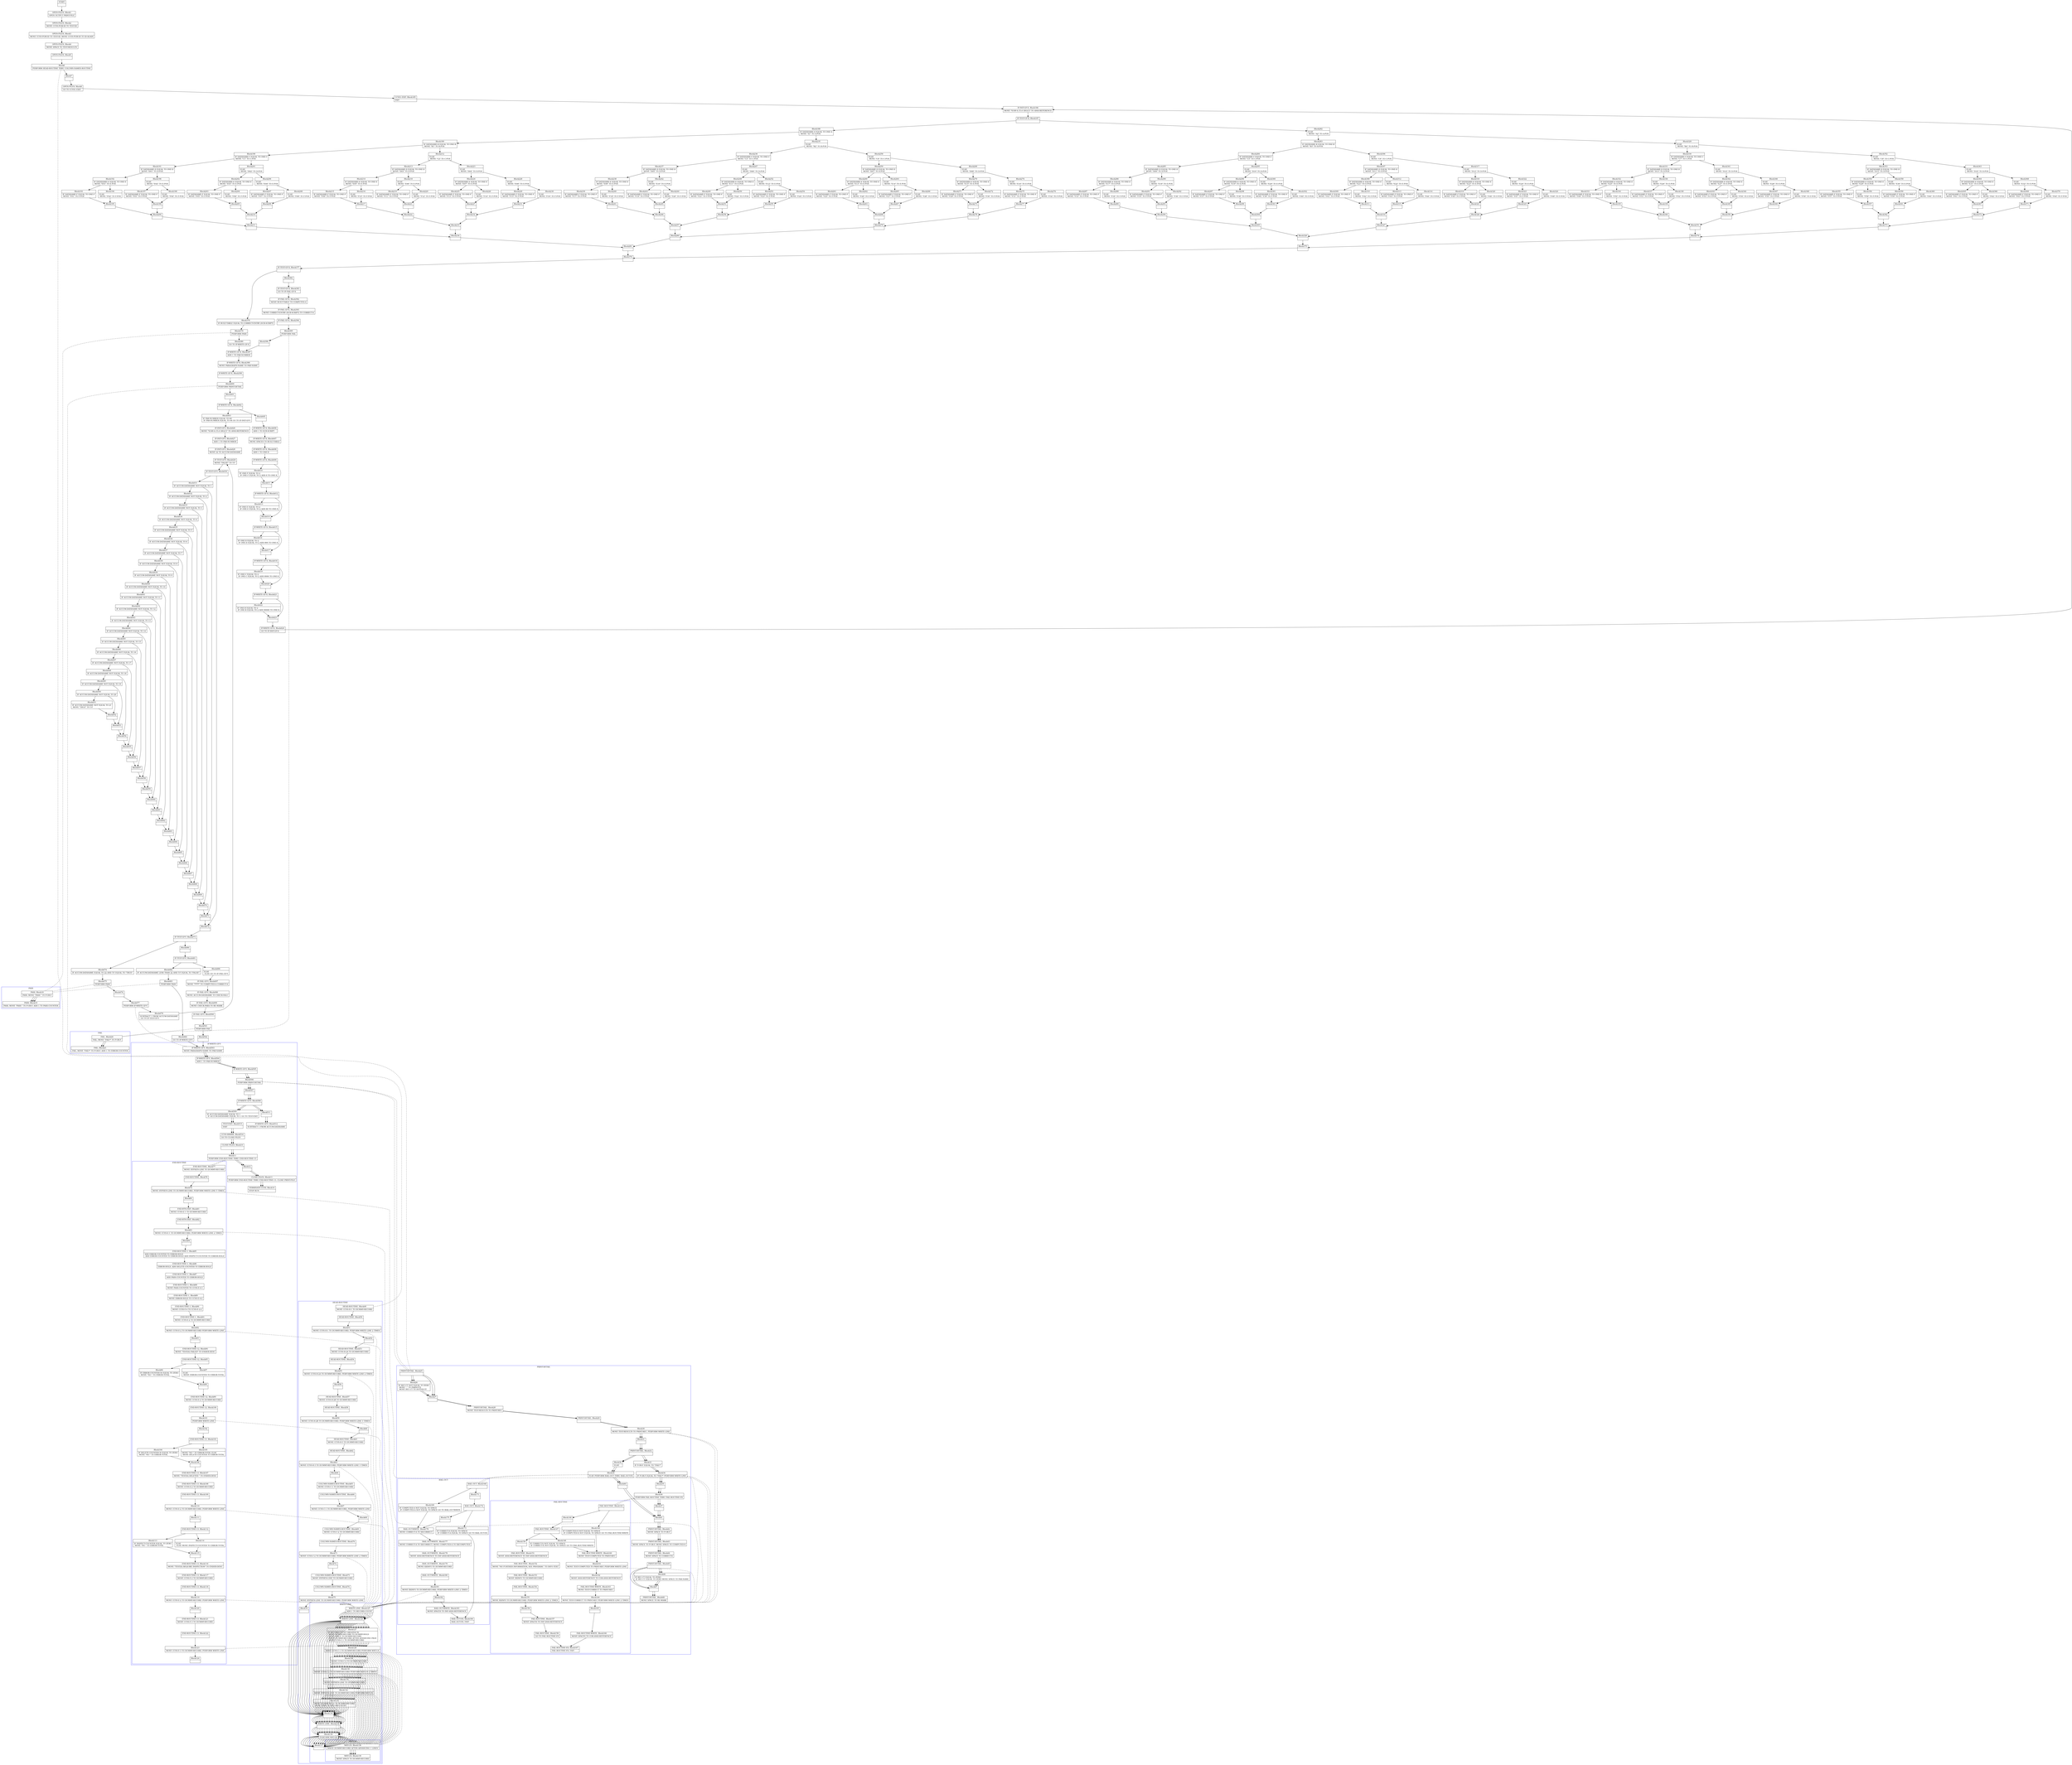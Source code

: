 digraph Cfg {
compound=true;
node [
shape = "record"
]

edge [
arrowtail = "empty"
]
Block0 [
label = "{START|}"
]
Block1 [
label = "{OPEN-FILES. Block1|    OPEN     OUTPUT PRINT-FILE\l}"
]
Block2 [
label = "{OPEN-FILES. Block2|    MOVE CCVS-PGM-ID TO TEST-ID\l}"
]
Block3 [
label = "{OPEN-FILES. Block3|    MOVE CCVS-PGM-ID TO TEST-ID. MOVE CCVS-PGM-ID TO ID-AGAIN\l}"
]
Block4 [
label = "{OPEN-FILES. Block4|    MOVE    SPACE TO TEST-RESULTS\l}"
]
Block5 [
label = "{OPEN-FILES. Block5|}"
]
Block6 [
label = "{Block6|    PERFORM  HEAD-ROUTINE THRU COLUMN-NAMES-ROUTINE\l}"
]
subgraph cluster_1{
color = blue;
label = "HEAD-ROUTINE";
Block49 [
label = "{HEAD-ROUTINE. Block49|    MOVE CCVS-H-1  TO DUMMY-RECORD\l}"
]
Block50 [
label = "{HEAD-ROUTINE. Block50|}"
]
Block51 [
label = "{Block51|    MOVE CCVS-H-1  TO DUMMY-RECORD. PERFORM WRITE-LINE 2 TIMES\l}"
]
subgraph cluster_7{
color = blue;
label = "WRITE-LINE";
Block125 [
label = "{WRITE-LINE. Block125|    ADD 1 TO RECORD-COUNT\l}"
]
Block126 [
label = "{WRITE-LINE. Block126|}"
]
Block127 [
label = "{Block127|    IF RECORD-COUNT GREATER 50\l        MOVE DUMMY-RECORD TO DUMMY-HOLD\l        MOVE SPACE TO DUMMY-RECORD\l        WRITE DUMMY-RECORD AFTER ADVANCING PAGE\l        MOVE CCVS-C-1 TO DUMMY-RECORD\l}"
]
Block128 [
label = "{Block128|        MOVE CCVS-C-1 TO DUMMY-RECORD PERFORM WRT-LN\l}"
]
subgraph cluster_21{
color = blue;
label = "WRT-LN";
Block138 [
label = "{WRT-LN. Block138|    WRITE    DUMMY-RECORD AFTER ADVANCING 1 LINES\l}"
]
Block139 [
label = "{WRT-LN. Block139|    MOVE SPACE TO DUMMY-RECORD\l}"
]
Block138 -> Block139

}
Block128 -> Block138 [style=dashed, arrowhead=none]

Block129 [
label = "{Block129|        MOVE CCVS-C-2 TO DUMMY-RECORD\l}"
]
Block130 [
label = "{Block130|        MOVE CCVS-C-2 TO DUMMY-RECORD PERFORM WRT-LN 2 TIMES\l}"
]
subgraph cluster_22{
color = blue;
label = "WRT-LN";
Block138 [
label = "{WRT-LN. Block138|    WRITE    DUMMY-RECORD AFTER ADVANCING 1 LINES\l}"
]
Block139 [
label = "{WRT-LN. Block139|    MOVE SPACE TO DUMMY-RECORD\l}"
]
Block138 -> Block139

}
Block130 -> Block138 [style=dashed, arrowhead=none]

Block131 [
label = "{Block131|        MOVE HYPHEN-LINE TO DUMMY-RECORD\l}"
]
Block132 [
label = "{Block132|        MOVE HYPHEN-LINE TO DUMMY-RECORD PERFORM WRT-LN\l}"
]
subgraph cluster_23{
color = blue;
label = "WRT-LN";
Block138 [
label = "{WRT-LN. Block138|    WRITE    DUMMY-RECORD AFTER ADVANCING 1 LINES\l}"
]
Block139 [
label = "{WRT-LN. Block139|    MOVE SPACE TO DUMMY-RECORD\l}"
]
Block138 -> Block139

}
Block132 -> Block138 [style=dashed, arrowhead=none]

Block133 [
label = "{Block133|        MOVE DUMMY-HOLD TO DUMMY-RECORD\l        MOVE ZERO TO RECORD-COUNT\l}"
]
Block134 [
label = "{Block134|}"
]
Block135 [
label = "{WRITE-LINE. Block135|}"
]
Block136 [
label = "{Block136|    PERFORM WRT-LN\l}"
]
subgraph cluster_24{
color = blue;
label = "WRT-LN";
Block138 [
label = "{WRT-LN. Block138|    WRITE    DUMMY-RECORD AFTER ADVANCING 1 LINES\l}"
]
Block139 [
label = "{WRT-LN. Block139|    MOVE SPACE TO DUMMY-RECORD\l}"
]
Block138 -> Block139

}
Block136 -> Block138 [style=dashed, arrowhead=none]

Block137 [
label = "{Block137|}"
]
Block125 -> Block126
Block126 -> Block127
Block126 -> Block134
Block127 -> Block128
Block128 -> Block129
Block129 -> Block130
Block130 -> Block131
Block131 -> Block132
Block132 -> Block133
Block133 -> Block134
Block134 -> Block135
Block135 -> Block136
Block136 -> Block137

}
Block51 -> Block125 [style=dashed, arrowhead=none]

Block52 [
label = "{Block52|}"
]
Block53 [
label = "{HEAD-ROUTINE. Block53|    MOVE CCVS-H-2A TO DUMMY-RECORD\l}"
]
Block54 [
label = "{HEAD-ROUTINE. Block54|}"
]
Block55 [
label = "{Block55|    MOVE CCVS-H-2A TO DUMMY-RECORD. PERFORM WRITE-LINE 2 TIMES\l}"
]
subgraph cluster_8{
color = blue;
label = "WRITE-LINE";
Block125 [
label = "{WRITE-LINE. Block125|    ADD 1 TO RECORD-COUNT\l}"
]
Block126 [
label = "{WRITE-LINE. Block126|}"
]
Block127 [
label = "{Block127|    IF RECORD-COUNT GREATER 50\l        MOVE DUMMY-RECORD TO DUMMY-HOLD\l        MOVE SPACE TO DUMMY-RECORD\l        WRITE DUMMY-RECORD AFTER ADVANCING PAGE\l        MOVE CCVS-C-1 TO DUMMY-RECORD\l}"
]
Block128 [
label = "{Block128|        MOVE CCVS-C-1 TO DUMMY-RECORD PERFORM WRT-LN\l}"
]
Block128 -> Block138 [style=dashed, arrowhead=none]

Block129 [
label = "{Block129|        MOVE CCVS-C-2 TO DUMMY-RECORD\l}"
]
Block130 [
label = "{Block130|        MOVE CCVS-C-2 TO DUMMY-RECORD PERFORM WRT-LN 2 TIMES\l}"
]
Block130 -> Block138 [style=dashed, arrowhead=none]

Block131 [
label = "{Block131|        MOVE HYPHEN-LINE TO DUMMY-RECORD\l}"
]
Block132 [
label = "{Block132|        MOVE HYPHEN-LINE TO DUMMY-RECORD PERFORM WRT-LN\l}"
]
Block132 -> Block138 [style=dashed, arrowhead=none]

Block133 [
label = "{Block133|        MOVE DUMMY-HOLD TO DUMMY-RECORD\l        MOVE ZERO TO RECORD-COUNT\l}"
]
Block134 [
label = "{Block134|}"
]
Block135 [
label = "{WRITE-LINE. Block135|}"
]
Block136 [
label = "{Block136|    PERFORM WRT-LN\l}"
]
Block136 -> Block138 [style=dashed, arrowhead=none]

Block137 [
label = "{Block137|}"
]
Block125 -> Block126
Block126 -> Block127
Block126 -> Block134
Block127 -> Block128
Block128 -> Block129
Block129 -> Block130
Block130 -> Block131
Block131 -> Block132
Block132 -> Block133
Block133 -> Block134
Block134 -> Block135
Block135 -> Block136
Block136 -> Block137

}
Block55 -> Block125 [style=dashed, arrowhead=none]

Block56 [
label = "{Block56|}"
]
Block57 [
label = "{HEAD-ROUTINE. Block57|    MOVE CCVS-H-2B TO DUMMY-RECORD\l}"
]
Block58 [
label = "{HEAD-ROUTINE. Block58|}"
]
Block59 [
label = "{Block59|    MOVE CCVS-H-2B TO DUMMY-RECORD. PERFORM WRITE-LINE 3 TIMES\l}"
]
subgraph cluster_9{
color = blue;
label = "WRITE-LINE";
Block125 [
label = "{WRITE-LINE. Block125|    ADD 1 TO RECORD-COUNT\l}"
]
Block126 [
label = "{WRITE-LINE. Block126|}"
]
Block127 [
label = "{Block127|    IF RECORD-COUNT GREATER 50\l        MOVE DUMMY-RECORD TO DUMMY-HOLD\l        MOVE SPACE TO DUMMY-RECORD\l        WRITE DUMMY-RECORD AFTER ADVANCING PAGE\l        MOVE CCVS-C-1 TO DUMMY-RECORD\l}"
]
Block128 [
label = "{Block128|        MOVE CCVS-C-1 TO DUMMY-RECORD PERFORM WRT-LN\l}"
]
Block128 -> Block138 [style=dashed, arrowhead=none]

Block129 [
label = "{Block129|        MOVE CCVS-C-2 TO DUMMY-RECORD\l}"
]
Block130 [
label = "{Block130|        MOVE CCVS-C-2 TO DUMMY-RECORD PERFORM WRT-LN 2 TIMES\l}"
]
Block130 -> Block138 [style=dashed, arrowhead=none]

Block131 [
label = "{Block131|        MOVE HYPHEN-LINE TO DUMMY-RECORD\l}"
]
Block132 [
label = "{Block132|        MOVE HYPHEN-LINE TO DUMMY-RECORD PERFORM WRT-LN\l}"
]
Block132 -> Block138 [style=dashed, arrowhead=none]

Block133 [
label = "{Block133|        MOVE DUMMY-HOLD TO DUMMY-RECORD\l        MOVE ZERO TO RECORD-COUNT\l}"
]
Block134 [
label = "{Block134|}"
]
Block135 [
label = "{WRITE-LINE. Block135|}"
]
Block136 [
label = "{Block136|    PERFORM WRT-LN\l}"
]
Block136 -> Block138 [style=dashed, arrowhead=none]

Block137 [
label = "{Block137|}"
]
Block125 -> Block126
Block126 -> Block127
Block126 -> Block134
Block127 -> Block128
Block128 -> Block129
Block129 -> Block130
Block130 -> Block131
Block131 -> Block132
Block132 -> Block133
Block133 -> Block134
Block134 -> Block135
Block135 -> Block136
Block136 -> Block137

}
Block59 -> Block125 [style=dashed, arrowhead=none]

Block60 [
label = "{Block60|}"
]
Block61 [
label = "{HEAD-ROUTINE. Block61|    MOVE CCVS-H-3  TO DUMMY-RECORD\l}"
]
Block62 [
label = "{HEAD-ROUTINE. Block62|}"
]
Block63 [
label = "{Block63|    MOVE CCVS-H-3  TO DUMMY-RECORD. PERFORM WRITE-LINE 3 TIMES\l}"
]
subgraph cluster_10{
color = blue;
label = "WRITE-LINE";
Block125 [
label = "{WRITE-LINE. Block125|    ADD 1 TO RECORD-COUNT\l}"
]
Block126 [
label = "{WRITE-LINE. Block126|}"
]
Block127 [
label = "{Block127|    IF RECORD-COUNT GREATER 50\l        MOVE DUMMY-RECORD TO DUMMY-HOLD\l        MOVE SPACE TO DUMMY-RECORD\l        WRITE DUMMY-RECORD AFTER ADVANCING PAGE\l        MOVE CCVS-C-1 TO DUMMY-RECORD\l}"
]
Block128 [
label = "{Block128|        MOVE CCVS-C-1 TO DUMMY-RECORD PERFORM WRT-LN\l}"
]
Block128 -> Block138 [style=dashed, arrowhead=none]

Block129 [
label = "{Block129|        MOVE CCVS-C-2 TO DUMMY-RECORD\l}"
]
Block130 [
label = "{Block130|        MOVE CCVS-C-2 TO DUMMY-RECORD PERFORM WRT-LN 2 TIMES\l}"
]
Block130 -> Block138 [style=dashed, arrowhead=none]

Block131 [
label = "{Block131|        MOVE HYPHEN-LINE TO DUMMY-RECORD\l}"
]
Block132 [
label = "{Block132|        MOVE HYPHEN-LINE TO DUMMY-RECORD PERFORM WRT-LN\l}"
]
Block132 -> Block138 [style=dashed, arrowhead=none]

Block133 [
label = "{Block133|        MOVE DUMMY-HOLD TO DUMMY-RECORD\l        MOVE ZERO TO RECORD-COUNT\l}"
]
Block134 [
label = "{Block134|}"
]
Block135 [
label = "{WRITE-LINE. Block135|}"
]
Block136 [
label = "{Block136|    PERFORM WRT-LN\l}"
]
Block136 -> Block138 [style=dashed, arrowhead=none]

Block137 [
label = "{Block137|}"
]
Block125 -> Block126
Block126 -> Block127
Block126 -> Block134
Block127 -> Block128
Block128 -> Block129
Block129 -> Block130
Block130 -> Block131
Block131 -> Block132
Block132 -> Block133
Block133 -> Block134
Block134 -> Block135
Block135 -> Block136
Block136 -> Block137

}
Block63 -> Block125 [style=dashed, arrowhead=none]

Block64 [
label = "{Block64|}"
]
Block65 [
label = "{COLUMN-NAMES-ROUTINE. Block65|    MOVE CCVS-C-1 TO DUMMY-RECORD\l}"
]
Block66 [
label = "{COLUMN-NAMES-ROUTINE. Block66|}"
]
Block67 [
label = "{Block67|    MOVE CCVS-C-1 TO DUMMY-RECORD. PERFORM WRITE-LINE\l}"
]
subgraph cluster_11{
color = blue;
label = "WRITE-LINE";
Block125 [
label = "{WRITE-LINE. Block125|    ADD 1 TO RECORD-COUNT\l}"
]
Block126 [
label = "{WRITE-LINE. Block126|}"
]
Block127 [
label = "{Block127|    IF RECORD-COUNT GREATER 50\l        MOVE DUMMY-RECORD TO DUMMY-HOLD\l        MOVE SPACE TO DUMMY-RECORD\l        WRITE DUMMY-RECORD AFTER ADVANCING PAGE\l        MOVE CCVS-C-1 TO DUMMY-RECORD\l}"
]
Block128 [
label = "{Block128|        MOVE CCVS-C-1 TO DUMMY-RECORD PERFORM WRT-LN\l}"
]
Block128 -> Block138 [style=dashed, arrowhead=none]

Block129 [
label = "{Block129|        MOVE CCVS-C-2 TO DUMMY-RECORD\l}"
]
Block130 [
label = "{Block130|        MOVE CCVS-C-2 TO DUMMY-RECORD PERFORM WRT-LN 2 TIMES\l}"
]
Block130 -> Block138 [style=dashed, arrowhead=none]

Block131 [
label = "{Block131|        MOVE HYPHEN-LINE TO DUMMY-RECORD\l}"
]
Block132 [
label = "{Block132|        MOVE HYPHEN-LINE TO DUMMY-RECORD PERFORM WRT-LN\l}"
]
Block132 -> Block138 [style=dashed, arrowhead=none]

Block133 [
label = "{Block133|        MOVE DUMMY-HOLD TO DUMMY-RECORD\l        MOVE ZERO TO RECORD-COUNT\l}"
]
Block134 [
label = "{Block134|}"
]
Block135 [
label = "{WRITE-LINE. Block135|}"
]
Block136 [
label = "{Block136|    PERFORM WRT-LN\l}"
]
Block136 -> Block138 [style=dashed, arrowhead=none]

Block137 [
label = "{Block137|}"
]
Block125 -> Block126
Block126 -> Block127
Block126 -> Block134
Block127 -> Block128
Block128 -> Block129
Block129 -> Block130
Block130 -> Block131
Block131 -> Block132
Block132 -> Block133
Block133 -> Block134
Block134 -> Block135
Block135 -> Block136
Block136 -> Block137

}
Block67 -> Block125 [style=dashed, arrowhead=none]

Block68 [
label = "{Block68|}"
]
Block69 [
label = "{COLUMN-NAMES-ROUTINE. Block69|    MOVE CCVS-C-2 TO DUMMY-RECORD\l}"
]
Block70 [
label = "{COLUMN-NAMES-ROUTINE. Block70|}"
]
Block71 [
label = "{Block71|    MOVE CCVS-C-2 TO DUMMY-RECORD. PERFORM WRITE-LINE 2 TIMES\l}"
]
subgraph cluster_12{
color = blue;
label = "WRITE-LINE";
Block125 [
label = "{WRITE-LINE. Block125|    ADD 1 TO RECORD-COUNT\l}"
]
Block126 [
label = "{WRITE-LINE. Block126|}"
]
Block127 [
label = "{Block127|    IF RECORD-COUNT GREATER 50\l        MOVE DUMMY-RECORD TO DUMMY-HOLD\l        MOVE SPACE TO DUMMY-RECORD\l        WRITE DUMMY-RECORD AFTER ADVANCING PAGE\l        MOVE CCVS-C-1 TO DUMMY-RECORD\l}"
]
Block128 [
label = "{Block128|        MOVE CCVS-C-1 TO DUMMY-RECORD PERFORM WRT-LN\l}"
]
Block128 -> Block138 [style=dashed, arrowhead=none]

Block129 [
label = "{Block129|        MOVE CCVS-C-2 TO DUMMY-RECORD\l}"
]
Block130 [
label = "{Block130|        MOVE CCVS-C-2 TO DUMMY-RECORD PERFORM WRT-LN 2 TIMES\l}"
]
Block130 -> Block138 [style=dashed, arrowhead=none]

Block131 [
label = "{Block131|        MOVE HYPHEN-LINE TO DUMMY-RECORD\l}"
]
Block132 [
label = "{Block132|        MOVE HYPHEN-LINE TO DUMMY-RECORD PERFORM WRT-LN\l}"
]
Block132 -> Block138 [style=dashed, arrowhead=none]

Block133 [
label = "{Block133|        MOVE DUMMY-HOLD TO DUMMY-RECORD\l        MOVE ZERO TO RECORD-COUNT\l}"
]
Block134 [
label = "{Block134|}"
]
Block135 [
label = "{WRITE-LINE. Block135|}"
]
Block136 [
label = "{Block136|    PERFORM WRT-LN\l}"
]
Block136 -> Block138 [style=dashed, arrowhead=none]

Block137 [
label = "{Block137|}"
]
Block125 -> Block126
Block126 -> Block127
Block126 -> Block134
Block127 -> Block128
Block128 -> Block129
Block129 -> Block130
Block130 -> Block131
Block131 -> Block132
Block132 -> Block133
Block133 -> Block134
Block134 -> Block135
Block135 -> Block136
Block136 -> Block137

}
Block71 -> Block125 [style=dashed, arrowhead=none]

Block72 [
label = "{Block72|}"
]
Block73 [
label = "{COLUMN-NAMES-ROUTINE. Block73|    MOVE HYPHEN-LINE TO DUMMY-RECORD\l}"
]
Block74 [
label = "{COLUMN-NAMES-ROUTINE. Block74|}"
]
Block75 [
label = "{Block75|    MOVE HYPHEN-LINE TO DUMMY-RECORD. PERFORM WRITE-LINE\l}"
]
subgraph cluster_13{
color = blue;
label = "WRITE-LINE";
Block125 [
label = "{WRITE-LINE. Block125|    ADD 1 TO RECORD-COUNT\l}"
]
Block126 [
label = "{WRITE-LINE. Block126|}"
]
Block127 [
label = "{Block127|    IF RECORD-COUNT GREATER 50\l        MOVE DUMMY-RECORD TO DUMMY-HOLD\l        MOVE SPACE TO DUMMY-RECORD\l        WRITE DUMMY-RECORD AFTER ADVANCING PAGE\l        MOVE CCVS-C-1 TO DUMMY-RECORD\l}"
]
Block128 [
label = "{Block128|        MOVE CCVS-C-1 TO DUMMY-RECORD PERFORM WRT-LN\l}"
]
Block128 -> Block138 [style=dashed, arrowhead=none]

Block129 [
label = "{Block129|        MOVE CCVS-C-2 TO DUMMY-RECORD\l}"
]
Block130 [
label = "{Block130|        MOVE CCVS-C-2 TO DUMMY-RECORD PERFORM WRT-LN 2 TIMES\l}"
]
Block130 -> Block138 [style=dashed, arrowhead=none]

Block131 [
label = "{Block131|        MOVE HYPHEN-LINE TO DUMMY-RECORD\l}"
]
Block132 [
label = "{Block132|        MOVE HYPHEN-LINE TO DUMMY-RECORD PERFORM WRT-LN\l}"
]
Block132 -> Block138 [style=dashed, arrowhead=none]

Block133 [
label = "{Block133|        MOVE DUMMY-HOLD TO DUMMY-RECORD\l        MOVE ZERO TO RECORD-COUNT\l}"
]
Block134 [
label = "{Block134|}"
]
Block135 [
label = "{WRITE-LINE. Block135|}"
]
Block136 [
label = "{Block136|    PERFORM WRT-LN\l}"
]
Block136 -> Block138 [style=dashed, arrowhead=none]

Block137 [
label = "{Block137|}"
]
Block125 -> Block126
Block126 -> Block127
Block126 -> Block134
Block127 -> Block128
Block128 -> Block129
Block129 -> Block130
Block130 -> Block131
Block131 -> Block132
Block132 -> Block133
Block133 -> Block134
Block134 -> Block135
Block135 -> Block136
Block136 -> Block137

}
Block75 -> Block125 [style=dashed, arrowhead=none]

Block76 [
label = "{Block76|}"
]
Block49 -> Block50
Block50 -> Block51
Block51 -> Block52
Block52 -> Block53
Block53 -> Block54
Block54 -> Block55
Block55 -> Block56
Block56 -> Block57
Block57 -> Block58
Block58 -> Block59
Block59 -> Block60
Block60 -> Block61
Block61 -> Block62
Block62 -> Block63
Block63 -> Block64
Block64 -> Block65
Block65 -> Block66
Block66 -> Block67
Block67 -> Block68
Block68 -> Block69
Block69 -> Block70
Block70 -> Block71
Block71 -> Block72
Block72 -> Block73
Block73 -> Block74
Block74 -> Block75
Block75 -> Block76

}
Block6 -> Block49 [style=dashed, arrowhead=none]

Block7 [
label = "{Block7|}"
]
Block8 [
label = "{OPEN-FILES. Block8|    GO TO CCVS1-EXIT\l}"
]
Block185 [
label = "{CCVS1-EXIT. Block185|    EXIT\l}"
]
Block186 [
label = "{IF-INIT-GF-X. Block186|    MOVE   \"VI-89 6.15.4 GR1(C)\" TO ANSI-REFERENCE\l}"
]
Block187 [
label = "{IF-TEST-GF-X. Block187|}"
]
Block188 [
label = "{Block188|    IF DATANAME-A EQUAL TO ONE-A\l        MOVE \"A1\" TO A-POS\l}"
]
Block189 [
label = "{Block189|        IF DATANAME-B EQUAL TO ONE-B\l            MOVE \"B1\" TO B-POS\l}"
]
Block190 [
label = "{Block190|            IF DATANAME-C EQUAL TO ONE-C\l                MOVE \"C1\" TO C-POS\l}"
]
Block191 [
label = "{Block191|                IF DATANAME-D EQUAL TO ONE-D\l                    MOVE \"D01\" TO D-POS\l}"
]
Block192 [
label = "{Block192|                    IF DATANAME-E EQUAL TO ONE-E\l                        MOVE \"E01\" TO E-POS\l}"
]
Block193 [
label = "{Block193|                        IF DATANAME-F EQUAL TO ONE-F\l                            MOVE \"F01\" TO F-POS\l}"
]
Block195 [
label = "{Block195|}"
]
Block200 [
label = "{Block200|}"
]
Block211 [
label = "{Block211|}"
]
Block234 [
label = "{Block234|}"
]
Block281 [
label = "{Block281|}"
]
Block376 [
label = "{Block376|}"
]
Block377 [
label = "{IF-TEST-GF-X. Block377|}"
]
Block378 [
label = "{Block378|    IF BUILT-TABLE EQUAL TO CORRECT-ENTRY (SUB-SCRIPT)\l}"
]
Block379 [
label = "{Block379|        PERFORM PASS\l}"
]
subgraph cluster_30{
color = blue;
label = "PASS";
Block18 [
label = "{PASS. Block18|PASS.  MOVE \"PASS \" TO P-OR-F\l}"
]
Block19 [
label = "{PASS. Block19|PASS.  MOVE \"PASS \" TO P-OR-F.  ADD 1 TO PASS-COUNTER\l}"
]
Block18 -> Block19

}
Block379 -> Block18 [style=dashed, arrowhead=none]

Block380 [
label = "{Block380|        GO TO IF-WRITE-GF-X\l}"
]
Block397 [
label = "{IF-WRITE-GF-X. Block397|    ADD 1 TO PAR-NUMBER\l}"
]
Block398 [
label = "{IF-WRITE-GF-X. Block398|    MOVE PARAGRAPH-NAME TO PAR-NAME\l}"
]
Block399 [
label = "{IF-WRITE-GF-X. Block399|}"
]
Block400 [
label = "{Block400|    PERFORM PRINT-DETAIL\l}"
]
subgraph cluster_33{
color = blue;
label = "PRINT-DETAIL";
Block25 [
label = "{PRINT-DETAIL. Block25|}"
]
Block26 [
label = "{Block26|    IF REC-CT NOT EQUAL TO ZERO\l            MOVE \".\" TO PARDOT-X\l            MOVE REC-CT TO DOTVALUE\l}"
]
Block27 [
label = "{Block27|}"
]
Block28 [
label = "{PRINT-DETAIL. Block28|    MOVE     TEST-RESULTS TO PRINT-REC\l}"
]
Block29 [
label = "{PRINT-DETAIL. Block29|}"
]
Block30 [
label = "{Block30|    MOVE     TEST-RESULTS TO PRINT-REC. PERFORM WRITE-LINE\l}"
]
subgraph cluster_3{
color = blue;
label = "WRITE-LINE";
Block125 [
label = "{WRITE-LINE. Block125|    ADD 1 TO RECORD-COUNT\l}"
]
Block126 [
label = "{WRITE-LINE. Block126|}"
]
Block127 [
label = "{Block127|    IF RECORD-COUNT GREATER 50\l        MOVE DUMMY-RECORD TO DUMMY-HOLD\l        MOVE SPACE TO DUMMY-RECORD\l        WRITE DUMMY-RECORD AFTER ADVANCING PAGE\l        MOVE CCVS-C-1 TO DUMMY-RECORD\l}"
]
Block128 [
label = "{Block128|        MOVE CCVS-C-1 TO DUMMY-RECORD PERFORM WRT-LN\l}"
]
Block128 -> Block138 [style=dashed, arrowhead=none]

Block129 [
label = "{Block129|        MOVE CCVS-C-2 TO DUMMY-RECORD\l}"
]
Block130 [
label = "{Block130|        MOVE CCVS-C-2 TO DUMMY-RECORD PERFORM WRT-LN 2 TIMES\l}"
]
Block130 -> Block138 [style=dashed, arrowhead=none]

Block131 [
label = "{Block131|        MOVE HYPHEN-LINE TO DUMMY-RECORD\l}"
]
Block132 [
label = "{Block132|        MOVE HYPHEN-LINE TO DUMMY-RECORD PERFORM WRT-LN\l}"
]
Block132 -> Block138 [style=dashed, arrowhead=none]

Block133 [
label = "{Block133|        MOVE DUMMY-HOLD TO DUMMY-RECORD\l        MOVE ZERO TO RECORD-COUNT\l}"
]
Block134 [
label = "{Block134|}"
]
Block135 [
label = "{WRITE-LINE. Block135|}"
]
Block136 [
label = "{Block136|    PERFORM WRT-LN\l}"
]
Block136 -> Block138 [style=dashed, arrowhead=none]

Block137 [
label = "{Block137|}"
]
Block125 -> Block126
Block126 -> Block127
Block126 -> Block134
Block127 -> Block128
Block128 -> Block129
Block129 -> Block130
Block130 -> Block131
Block131 -> Block132
Block132 -> Block133
Block133 -> Block134
Block134 -> Block135
Block135 -> Block136
Block136 -> Block137

}
Block30 -> Block125 [style=dashed, arrowhead=none]

Block31 [
label = "{Block31|}"
]
Block32 [
label = "{PRINT-DETAIL. Block32|}"
]
Block33 [
label = "{Block33|    IF P-OR-F EQUAL TO \"FAIL*\"\l}"
]
Block34 [
label = "{Block34|    IF P-OR-F EQUAL TO \"FAIL*\"  PERFORM WRITE-LINE\l}"
]
subgraph cluster_4{
color = blue;
label = "WRITE-LINE";
Block125 [
label = "{WRITE-LINE. Block125|    ADD 1 TO RECORD-COUNT\l}"
]
Block126 [
label = "{WRITE-LINE. Block126|}"
]
Block127 [
label = "{Block127|    IF RECORD-COUNT GREATER 50\l        MOVE DUMMY-RECORD TO DUMMY-HOLD\l        MOVE SPACE TO DUMMY-RECORD\l        WRITE DUMMY-RECORD AFTER ADVANCING PAGE\l        MOVE CCVS-C-1 TO DUMMY-RECORD\l}"
]
Block128 [
label = "{Block128|        MOVE CCVS-C-1 TO DUMMY-RECORD PERFORM WRT-LN\l}"
]
Block128 -> Block138 [style=dashed, arrowhead=none]

Block129 [
label = "{Block129|        MOVE CCVS-C-2 TO DUMMY-RECORD\l}"
]
Block130 [
label = "{Block130|        MOVE CCVS-C-2 TO DUMMY-RECORD PERFORM WRT-LN 2 TIMES\l}"
]
Block130 -> Block138 [style=dashed, arrowhead=none]

Block131 [
label = "{Block131|        MOVE HYPHEN-LINE TO DUMMY-RECORD\l}"
]
Block132 [
label = "{Block132|        MOVE HYPHEN-LINE TO DUMMY-RECORD PERFORM WRT-LN\l}"
]
Block132 -> Block138 [style=dashed, arrowhead=none]

Block133 [
label = "{Block133|        MOVE DUMMY-HOLD TO DUMMY-RECORD\l        MOVE ZERO TO RECORD-COUNT\l}"
]
Block134 [
label = "{Block134|}"
]
Block135 [
label = "{WRITE-LINE. Block135|}"
]
Block136 [
label = "{Block136|    PERFORM WRT-LN\l}"
]
Block136 -> Block138 [style=dashed, arrowhead=none]

Block137 [
label = "{Block137|}"
]
Block125 -> Block126
Block126 -> Block127
Block126 -> Block134
Block127 -> Block128
Block128 -> Block129
Block129 -> Block130
Block130 -> Block131
Block131 -> Block132
Block132 -> Block133
Block133 -> Block134
Block134 -> Block135
Block135 -> Block136
Block136 -> Block137

}
Block34 -> Block125 [style=dashed, arrowhead=none]

Block35 [
label = "{Block35|}"
]
Block36 [
label = "{Block36|       PERFORM FAIL-ROUTINE THRU FAIL-ROUTINE-EX\l}"
]
subgraph cluster_5{
color = blue;
label = "FAIL-ROUTINE";
Block143 [
label = "{FAIL-ROUTINE. Block143|}"
]
Block144 [
label = "{Block144|    IF   COMPUTED-X NOT EQUAL TO SPACE\l    IF   COMPUTED-X NOT EQUAL TO SPACE GO TO FAIL-ROUTINE-WRITE\l}"
]
Block160 [
label = "{FAIL-ROUTINE-WRITE. Block160|    MOVE   TEST-COMPUTED TO PRINT-REC\l}"
]
Block161 [
label = "{Block161|    MOVE   TEST-COMPUTED TO PRINT-REC PERFORM WRITE-LINE\l}"
]
subgraph cluster_27{
color = blue;
label = "WRITE-LINE";
Block125 [
label = "{WRITE-LINE. Block125|    ADD 1 TO RECORD-COUNT\l}"
]
Block126 [
label = "{WRITE-LINE. Block126|}"
]
Block127 [
label = "{Block127|    IF RECORD-COUNT GREATER 50\l        MOVE DUMMY-RECORD TO DUMMY-HOLD\l        MOVE SPACE TO DUMMY-RECORD\l        WRITE DUMMY-RECORD AFTER ADVANCING PAGE\l        MOVE CCVS-C-1 TO DUMMY-RECORD\l}"
]
Block128 [
label = "{Block128|        MOVE CCVS-C-1 TO DUMMY-RECORD PERFORM WRT-LN\l}"
]
Block128 -> Block138 [style=dashed, arrowhead=none]

Block129 [
label = "{Block129|        MOVE CCVS-C-2 TO DUMMY-RECORD\l}"
]
Block130 [
label = "{Block130|        MOVE CCVS-C-2 TO DUMMY-RECORD PERFORM WRT-LN 2 TIMES\l}"
]
Block130 -> Block138 [style=dashed, arrowhead=none]

Block131 [
label = "{Block131|        MOVE HYPHEN-LINE TO DUMMY-RECORD\l}"
]
Block132 [
label = "{Block132|        MOVE HYPHEN-LINE TO DUMMY-RECORD PERFORM WRT-LN\l}"
]
Block132 -> Block138 [style=dashed, arrowhead=none]

Block133 [
label = "{Block133|        MOVE DUMMY-HOLD TO DUMMY-RECORD\l        MOVE ZERO TO RECORD-COUNT\l}"
]
Block134 [
label = "{Block134|}"
]
Block135 [
label = "{WRITE-LINE. Block135|}"
]
Block136 [
label = "{Block136|    PERFORM WRT-LN\l}"
]
Block136 -> Block138 [style=dashed, arrowhead=none]

Block137 [
label = "{Block137|}"
]
Block125 -> Block126
Block126 -> Block127
Block126 -> Block134
Block127 -> Block128
Block128 -> Block129
Block129 -> Block130
Block130 -> Block131
Block131 -> Block132
Block132 -> Block133
Block133 -> Block134
Block134 -> Block135
Block135 -> Block136
Block136 -> Block137

}
Block161 -> Block125 [style=dashed, arrowhead=none]

Block162 [
label = "{Block162|    MOVE   ANSI-REFERENCE TO COR-ANSI-REFERENCE\l}"
]
Block163 [
label = "{FAIL-ROUTINE-WRITE. Block163|    MOVE   TEST-CORRECT TO PRINT-REC\l}"
]
Block164 [
label = "{Block164|    MOVE   TEST-CORRECT TO PRINT-REC PERFORM WRITE-LINE 2 TIMES\l}"
]
subgraph cluster_28{
color = blue;
label = "WRITE-LINE";
Block125 [
label = "{WRITE-LINE. Block125|    ADD 1 TO RECORD-COUNT\l}"
]
Block126 [
label = "{WRITE-LINE. Block126|}"
]
Block127 [
label = "{Block127|    IF RECORD-COUNT GREATER 50\l        MOVE DUMMY-RECORD TO DUMMY-HOLD\l        MOVE SPACE TO DUMMY-RECORD\l        WRITE DUMMY-RECORD AFTER ADVANCING PAGE\l        MOVE CCVS-C-1 TO DUMMY-RECORD\l}"
]
Block128 [
label = "{Block128|        MOVE CCVS-C-1 TO DUMMY-RECORD PERFORM WRT-LN\l}"
]
Block128 -> Block138 [style=dashed, arrowhead=none]

Block129 [
label = "{Block129|        MOVE CCVS-C-2 TO DUMMY-RECORD\l}"
]
Block130 [
label = "{Block130|        MOVE CCVS-C-2 TO DUMMY-RECORD PERFORM WRT-LN 2 TIMES\l}"
]
Block130 -> Block138 [style=dashed, arrowhead=none]

Block131 [
label = "{Block131|        MOVE HYPHEN-LINE TO DUMMY-RECORD\l}"
]
Block132 [
label = "{Block132|        MOVE HYPHEN-LINE TO DUMMY-RECORD PERFORM WRT-LN\l}"
]
Block132 -> Block138 [style=dashed, arrowhead=none]

Block133 [
label = "{Block133|        MOVE DUMMY-HOLD TO DUMMY-RECORD\l        MOVE ZERO TO RECORD-COUNT\l}"
]
Block134 [
label = "{Block134|}"
]
Block135 [
label = "{WRITE-LINE. Block135|}"
]
Block136 [
label = "{Block136|    PERFORM WRT-LN\l}"
]
Block136 -> Block138 [style=dashed, arrowhead=none]

Block137 [
label = "{Block137|}"
]
Block125 -> Block126
Block126 -> Block127
Block126 -> Block134
Block127 -> Block128
Block128 -> Block129
Block129 -> Block130
Block130 -> Block131
Block131 -> Block132
Block132 -> Block133
Block133 -> Block134
Block134 -> Block135
Block135 -> Block136
Block136 -> Block137

}
Block164 -> Block125 [style=dashed, arrowhead=none]

Block165 [
label = "{Block165|}"
]
Block166 [
label = "{FAIL-ROUTINE-WRITE. Block166|    MOVE   SPACES TO COR-ANSI-REFERENCE\l}"
]
Block167 [
label = "{FAIL-ROUTINE-EX. Block167|FAIL-ROUTINE-EX. EXIT\l}"
]
Block146 [
label = "{Block146|}"
]
Block147 [
label = "{FAIL-ROUTINE. Block147|}"
]
Block148 [
label = "{Block148|    IF     CORRECT-X NOT EQUAL TO SPACE\l    IF     CORRECT-X NOT EQUAL TO SPACE GO TO FAIL-ROUTINE-WRITE\l}"
]
Block150 [
label = "{Block150|}"
]
Block151 [
label = "{FAIL-ROUTINE. Block151|    MOVE   ANSI-REFERENCE TO INF-ANSI-REFERENCE\l}"
]
Block152 [
label = "{FAIL-ROUTINE. Block152|    MOVE  \"NO FURTHER INFORMATION, SEE PROGRAM.\" TO INFO-TEXT\l}"
]
Block153 [
label = "{FAIL-ROUTINE. Block153|    MOVE   XXINFO TO DUMMY-RECORD\l}"
]
Block154 [
label = "{FAIL-ROUTINE. Block154|}"
]
Block155 [
label = "{Block155|    MOVE   XXINFO TO DUMMY-RECORD. PERFORM WRITE-LINE 2 TIMES\l}"
]
subgraph cluster_26{
color = blue;
label = "WRITE-LINE";
Block125 [
label = "{WRITE-LINE. Block125|    ADD 1 TO RECORD-COUNT\l}"
]
Block126 [
label = "{WRITE-LINE. Block126|}"
]
Block127 [
label = "{Block127|    IF RECORD-COUNT GREATER 50\l        MOVE DUMMY-RECORD TO DUMMY-HOLD\l        MOVE SPACE TO DUMMY-RECORD\l        WRITE DUMMY-RECORD AFTER ADVANCING PAGE\l        MOVE CCVS-C-1 TO DUMMY-RECORD\l}"
]
Block128 [
label = "{Block128|        MOVE CCVS-C-1 TO DUMMY-RECORD PERFORM WRT-LN\l}"
]
Block128 -> Block138 [style=dashed, arrowhead=none]

Block129 [
label = "{Block129|        MOVE CCVS-C-2 TO DUMMY-RECORD\l}"
]
Block130 [
label = "{Block130|        MOVE CCVS-C-2 TO DUMMY-RECORD PERFORM WRT-LN 2 TIMES\l}"
]
Block130 -> Block138 [style=dashed, arrowhead=none]

Block131 [
label = "{Block131|        MOVE HYPHEN-LINE TO DUMMY-RECORD\l}"
]
Block132 [
label = "{Block132|        MOVE HYPHEN-LINE TO DUMMY-RECORD PERFORM WRT-LN\l}"
]
Block132 -> Block138 [style=dashed, arrowhead=none]

Block133 [
label = "{Block133|        MOVE DUMMY-HOLD TO DUMMY-RECORD\l        MOVE ZERO TO RECORD-COUNT\l}"
]
Block134 [
label = "{Block134|}"
]
Block135 [
label = "{WRITE-LINE. Block135|}"
]
Block136 [
label = "{Block136|    PERFORM WRT-LN\l}"
]
Block136 -> Block138 [style=dashed, arrowhead=none]

Block137 [
label = "{Block137|}"
]
Block125 -> Block126
Block126 -> Block127
Block126 -> Block134
Block127 -> Block128
Block128 -> Block129
Block129 -> Block130
Block130 -> Block131
Block131 -> Block132
Block132 -> Block133
Block133 -> Block134
Block134 -> Block135
Block135 -> Block136
Block136 -> Block137

}
Block155 -> Block125 [style=dashed, arrowhead=none]

Block156 [
label = "{Block156|}"
]
Block157 [
label = "{FAIL-ROUTINE. Block157|    MOVE   SPACES TO INF-ANSI-REFERENCE\l}"
]
Block158 [
label = "{FAIL-ROUTINE. Block158|    GO TO  FAIL-ROUTINE-EX\l}"
]
Block143 -> Block144
Block143 -> Block146
Block144 -> Block160
Block160 -> Block161
Block161 -> Block162
Block162 -> Block163
Block163 -> Block164
Block164 -> Block165
Block165 -> Block166
Block166 -> Block167
Block146 -> Block147
Block147 -> Block148
Block147 -> Block150
Block148 -> Block160
Block150 -> Block151
Block151 -> Block152
Block152 -> Block153
Block153 -> Block154
Block154 -> Block155
Block155 -> Block156
Block156 -> Block157
Block157 -> Block158
Block158 -> Block167

}
Block36 -> Block143 [style=dashed, arrowhead=none]

Block37 [
label = "{Block37|}"
]
Block41 [
label = "{Block41|}"
]
Block42 [
label = "{PRINT-DETAIL. Block42|    MOVE SPACE TO P-OR-F\l}"
]
Block43 [
label = "{PRINT-DETAIL. Block43|    MOVE SPACE TO P-OR-F. MOVE SPACE TO COMPUTED-X\l}"
]
Block44 [
label = "{PRINT-DETAIL. Block44|    MOVE SPACE TO CORRECT-X\l}"
]
Block45 [
label = "{PRINT-DETAIL. Block45|}"
]
Block46 [
label = "{Block46|    IF     REC-CT EQUAL TO ZERO\l    IF     REC-CT EQUAL TO ZERO  MOVE SPACE TO PAR-NAME\l}"
]
Block47 [
label = "{Block47|}"
]
Block48 [
label = "{PRINT-DETAIL. Block48|    MOVE     SPACE TO RE-MARK\l}"
]
Block38 [
label = "{Block38|         ELSE\l}"
]
Block39 [
label = "{Block39|         ELSE PERFORM BAIL-OUT THRU BAIL-OUT-EX\l}"
]
subgraph cluster_6{
color = blue;
label = "BAIL-OUT";
Block168 [
label = "{BAIL-OUT. Block168|}"
]
Block169 [
label = "{Block169|    IF     COMPUTED-A NOT EQUAL TO SPACE\l    IF     COMPUTED-A NOT EQUAL TO SPACE GO TO BAIL-OUT-WRITE\l}"
]
Block176 [
label = "{BAIL-OUT-WRITE. Block176|    MOVE CORRECT-A TO XXCORRECT\l}"
]
Block177 [
label = "{BAIL-OUT-WRITE. Block177|    MOVE CORRECT-A TO XXCORRECT. MOVE COMPUTED-A TO XXCOMPUTED\l}"
]
Block178 [
label = "{BAIL-OUT-WRITE. Block178|    MOVE   ANSI-REFERENCE TO INF-ANSI-REFERENCE\l}"
]
Block179 [
label = "{BAIL-OUT-WRITE. Block179|    MOVE   XXINFO TO DUMMY-RECORD\l}"
]
Block180 [
label = "{BAIL-OUT-WRITE. Block180|}"
]
Block181 [
label = "{Block181|    MOVE   XXINFO TO DUMMY-RECORD. PERFORM WRITE-LINE 2 TIMES\l}"
]
subgraph cluster_29{
color = blue;
label = "WRITE-LINE";
Block125 [
label = "{WRITE-LINE. Block125|    ADD 1 TO RECORD-COUNT\l}"
]
Block126 [
label = "{WRITE-LINE. Block126|}"
]
Block127 [
label = "{Block127|    IF RECORD-COUNT GREATER 50\l        MOVE DUMMY-RECORD TO DUMMY-HOLD\l        MOVE SPACE TO DUMMY-RECORD\l        WRITE DUMMY-RECORD AFTER ADVANCING PAGE\l        MOVE CCVS-C-1 TO DUMMY-RECORD\l}"
]
Block128 [
label = "{Block128|        MOVE CCVS-C-1 TO DUMMY-RECORD PERFORM WRT-LN\l}"
]
Block128 -> Block138 [style=dashed, arrowhead=none]

Block129 [
label = "{Block129|        MOVE CCVS-C-2 TO DUMMY-RECORD\l}"
]
Block130 [
label = "{Block130|        MOVE CCVS-C-2 TO DUMMY-RECORD PERFORM WRT-LN 2 TIMES\l}"
]
Block130 -> Block138 [style=dashed, arrowhead=none]

Block131 [
label = "{Block131|        MOVE HYPHEN-LINE TO DUMMY-RECORD\l}"
]
Block132 [
label = "{Block132|        MOVE HYPHEN-LINE TO DUMMY-RECORD PERFORM WRT-LN\l}"
]
Block132 -> Block138 [style=dashed, arrowhead=none]

Block133 [
label = "{Block133|        MOVE DUMMY-HOLD TO DUMMY-RECORD\l        MOVE ZERO TO RECORD-COUNT\l}"
]
Block134 [
label = "{Block134|}"
]
Block135 [
label = "{WRITE-LINE. Block135|}"
]
Block136 [
label = "{Block136|    PERFORM WRT-LN\l}"
]
Block136 -> Block138 [style=dashed, arrowhead=none]

Block137 [
label = "{Block137|}"
]
Block125 -> Block126
Block126 -> Block127
Block126 -> Block134
Block127 -> Block128
Block128 -> Block129
Block129 -> Block130
Block130 -> Block131
Block131 -> Block132
Block132 -> Block133
Block133 -> Block134
Block134 -> Block135
Block135 -> Block136
Block136 -> Block137

}
Block181 -> Block125 [style=dashed, arrowhead=none]

Block182 [
label = "{Block182|}"
]
Block183 [
label = "{BAIL-OUT-WRITE. Block183|    MOVE   SPACES TO INF-ANSI-REFERENCE\l}"
]
Block184 [
label = "{BAIL-OUT-EX. Block184|BAIL-OUT-EX. EXIT\l}"
]
Block171 [
label = "{Block171|}"
]
Block172 [
label = "{BAIL-OUT. Block172|}"
]
Block173 [
label = "{Block173|    IF     CORRECT-A EQUAL TO SPACE\l    IF     CORRECT-A EQUAL TO SPACE GO TO BAIL-OUT-EX\l}"
]
Block175 [
label = "{Block175|}"
]
Block168 -> Block169
Block168 -> Block171
Block169 -> Block176
Block176 -> Block177
Block177 -> Block178
Block178 -> Block179
Block179 -> Block180
Block180 -> Block181
Block181 -> Block182
Block182 -> Block183
Block183 -> Block184
Block171 -> Block172
Block172 -> Block173
Block172 -> Block175
Block173 -> Block184
Block175 -> Block176

}
Block39 -> Block168 [style=dashed, arrowhead=none]

Block40 [
label = "{Block40|}"
]
Block25 -> Block26
Block25 -> Block27
Block26 -> Block27
Block27 -> Block28
Block28 -> Block29
Block29 -> Block30
Block30 -> Block31
Block31 -> Block32
Block32 -> Block33
Block32 -> Block38
Block33 -> Block34
Block34 -> Block35
Block35 -> Block36
Block36 -> Block37
Block37 -> Block41
Block41 -> Block42
Block42 -> Block43
Block43 -> Block44
Block44 -> Block45
Block45 -> Block46
Block45 -> Block47
Block46 -> Block47
Block47 -> Block48
Block38 -> Block39
Block39 -> Block40
Block40 -> Block41

}
Block400 -> Block25 [style=dashed, arrowhead=none]

Block401 [
label = "{Block401|}"
]
Block402 [
label = "{IF-WRITE-GF-X. Block402|}"
]
Block403 [
label = "{Block403|    IF PAR-NUMBER EQUAL TO 64\l    IF PAR-NUMBER EQUAL TO 64 GO TO IF-INIT-GF-Y\l}"
]
Block426 [
label = "{IF-INIT-GF-Y. Block426|    MOVE   \"VI-89 6.15.4 GR1(C)\" TO ANSI-REFERENCE\l}"
]
Block427 [
label = "{IF-INIT-GF-Y. Block427|    ADD 1 TO PAR-NUMBER\l}"
]
Block428 [
label = "{IF-INIT-GF-Y. Block428|    MOVE 22 TO ACCUM-DATANAME\l}"
]
Block429 [
label = "{IF-TEST-GF-Y. Block429|    MOVE \"FALSE\" TO T-F\l}"
]
Block430 [
label = "{IF-TEST-GF-Y. Block430|}"
]
Block431 [
label = "{Block431|    IF ACCUM-DATANAME NOT EQUAL TO 1\l}"
]
Block432 [
label = "{Block432|    IF ACCUM-DATANAME NOT EQUAL TO 2\l}"
]
Block433 [
label = "{Block433|    IF ACCUM-DATANAME NOT EQUAL TO 3\l}"
]
Block434 [
label = "{Block434|    IF ACCUM-DATANAME NOT EQUAL TO 4\l}"
]
Block435 [
label = "{Block435|    IF ACCUM-DATANAME NOT EQUAL TO 5\l}"
]
Block436 [
label = "{Block436|    IF ACCUM-DATANAME NOT EQUAL TO 6\l}"
]
Block437 [
label = "{Block437|    IF ACCUM-DATANAME NOT EQUAL TO 7\l}"
]
Block438 [
label = "{Block438|    IF ACCUM-DATANAME NOT EQUAL TO 8\l}"
]
Block439 [
label = "{Block439|    IF ACCUM-DATANAME NOT EQUAL TO 9\l}"
]
Block440 [
label = "{Block440|    IF ACCUM-DATANAME NOT EQUAL TO 10\l}"
]
Block441 [
label = "{Block441|    IF ACCUM-DATANAME NOT EQUAL TO 11\l}"
]
Block442 [
label = "{Block442|    IF ACCUM-DATANAME NOT EQUAL TO 12\l}"
]
Block443 [
label = "{Block443|    IF ACCUM-DATANAME NOT EQUAL TO 13\l}"
]
Block444 [
label = "{Block444|    IF ACCUM-DATANAME NOT EQUAL TO 14\l}"
]
Block445 [
label = "{Block445|    IF ACCUM-DATANAME NOT EQUAL TO 15\l}"
]
Block446 [
label = "{Block446|    IF ACCUM-DATANAME NOT EQUAL TO 16\l}"
]
Block447 [
label = "{Block447|    IF ACCUM-DATANAME NOT EQUAL TO 17\l}"
]
Block448 [
label = "{Block448|    IF ACCUM-DATANAME NOT EQUAL TO 18\l}"
]
Block449 [
label = "{Block449|    IF ACCUM-DATANAME NOT EQUAL TO 19\l}"
]
Block450 [
label = "{Block450|    IF ACCUM-DATANAME NOT EQUAL TO 20\l}"
]
Block451 [
label = "{Block451|    IF ACCUM-DATANAME NOT EQUAL TO 21\l        MOVE \"TRUE\" TO T-F\l}"
]
Block452 [
label = "{Block452|}"
]
Block453 [
label = "{Block453|}"
]
Block454 [
label = "{Block454|}"
]
Block455 [
label = "{Block455|}"
]
Block456 [
label = "{Block456|}"
]
Block457 [
label = "{Block457|}"
]
Block458 [
label = "{Block458|}"
]
Block459 [
label = "{Block459|}"
]
Block460 [
label = "{Block460|}"
]
Block461 [
label = "{Block461|}"
]
Block462 [
label = "{Block462|}"
]
Block463 [
label = "{Block463|}"
]
Block464 [
label = "{Block464|}"
]
Block465 [
label = "{Block465|}"
]
Block466 [
label = "{Block466|}"
]
Block467 [
label = "{Block467|}"
]
Block468 [
label = "{Block468|}"
]
Block469 [
label = "{Block469|}"
]
Block470 [
label = "{Block470|}"
]
Block471 [
label = "{Block471|}"
]
Block472 [
label = "{Block472|}"
]
Block473 [
label = "{IF-TEST-GF-Y. Block473|}"
]
Block474 [
label = "{Block474|    IF ACCUM-DATANAME EQUAL TO 22 AND T-F EQUAL TO \"TRUE\"\l}"
]
Block475 [
label = "{Block475|        PERFORM PASS\l}"
]
subgraph cluster_34{
color = blue;
label = "PASS";
Block18 [
label = "{PASS. Block18|PASS.  MOVE \"PASS \" TO P-OR-F\l}"
]
Block19 [
label = "{PASS. Block19|PASS.  MOVE \"PASS \" TO P-OR-F.  ADD 1 TO PASS-COUNTER\l}"
]
Block18 -> Block19

}
Block475 -> Block18 [style=dashed, arrowhead=none]

Block476 [
label = "{Block476|}"
]
Block477 [
label = "{Block477|        PERFORM IF-WRITE-GF-Y\l}"
]
subgraph cluster_35{
color = blue;
label = "IF-WRITE-GF-Y";
Block503 [
label = "{IF-WRITE-GF-Y. Block503|    MOVE PARAGRAPH-NAME TO PAR-NAME\l}"
]
Block504 [
label = "{IF-WRITE-GF-Y. Block504|    ADD 1 TO PAR-NUMBER\l}"
]
Block505 [
label = "{IF-WRITE-GF-Y. Block505|}"
]
Block506 [
label = "{Block506|    PERFORM PRINT-DETAIL\l}"
]
subgraph cluster_39{
color = blue;
label = "PRINT-DETAIL";
Block25 [
label = "{PRINT-DETAIL. Block25|}"
]
Block26 [
label = "{Block26|    IF REC-CT NOT EQUAL TO ZERO\l            MOVE \".\" TO PARDOT-X\l            MOVE REC-CT TO DOTVALUE\l}"
]
Block27 [
label = "{Block27|}"
]
Block28 [
label = "{PRINT-DETAIL. Block28|    MOVE     TEST-RESULTS TO PRINT-REC\l}"
]
Block29 [
label = "{PRINT-DETAIL. Block29|}"
]
Block30 [
label = "{Block30|    MOVE     TEST-RESULTS TO PRINT-REC. PERFORM WRITE-LINE\l}"
]
Block30 -> Block125 [style=dashed, arrowhead=none]

Block31 [
label = "{Block31|}"
]
Block32 [
label = "{PRINT-DETAIL. Block32|}"
]
Block33 [
label = "{Block33|    IF P-OR-F EQUAL TO \"FAIL*\"\l}"
]
Block34 [
label = "{Block34|    IF P-OR-F EQUAL TO \"FAIL*\"  PERFORM WRITE-LINE\l}"
]
Block34 -> Block125 [style=dashed, arrowhead=none]

Block35 [
label = "{Block35|}"
]
Block36 [
label = "{Block36|       PERFORM FAIL-ROUTINE THRU FAIL-ROUTINE-EX\l}"
]
Block36 -> Block143 [style=dashed, arrowhead=none]

Block37 [
label = "{Block37|}"
]
Block41 [
label = "{Block41|}"
]
Block42 [
label = "{PRINT-DETAIL. Block42|    MOVE SPACE TO P-OR-F\l}"
]
Block43 [
label = "{PRINT-DETAIL. Block43|    MOVE SPACE TO P-OR-F. MOVE SPACE TO COMPUTED-X\l}"
]
Block44 [
label = "{PRINT-DETAIL. Block44|    MOVE SPACE TO CORRECT-X\l}"
]
Block45 [
label = "{PRINT-DETAIL. Block45|}"
]
Block46 [
label = "{Block46|    IF     REC-CT EQUAL TO ZERO\l    IF     REC-CT EQUAL TO ZERO  MOVE SPACE TO PAR-NAME\l}"
]
Block47 [
label = "{Block47|}"
]
Block48 [
label = "{PRINT-DETAIL. Block48|    MOVE     SPACE TO RE-MARK\l}"
]
Block38 [
label = "{Block38|         ELSE\l}"
]
Block39 [
label = "{Block39|         ELSE PERFORM BAIL-OUT THRU BAIL-OUT-EX\l}"
]
Block39 -> Block168 [style=dashed, arrowhead=none]

Block40 [
label = "{Block40|}"
]
Block25 -> Block26
Block25 -> Block27
Block26 -> Block27
Block27 -> Block28
Block28 -> Block29
Block29 -> Block30
Block30 -> Block31
Block31 -> Block32
Block32 -> Block33
Block32 -> Block38
Block33 -> Block34
Block34 -> Block35
Block35 -> Block36
Block36 -> Block37
Block37 -> Block41
Block41 -> Block42
Block42 -> Block43
Block43 -> Block44
Block44 -> Block45
Block45 -> Block46
Block45 -> Block47
Block46 -> Block47
Block47 -> Block48
Block38 -> Block39
Block39 -> Block40
Block40 -> Block41

}
Block506 -> Block25 [style=dashed, arrowhead=none]

Block507 [
label = "{Block507|}"
]
Block508 [
label = "{IF-WRITE-GF-Y. Block508|}"
]
Block509 [
label = "{Block509|    IF ACCUM-DATANAME EQUAL TO 1\l    IF ACCUM-DATANAME EQUAL TO 1 GO TO TEST-EXIT\l}"
]
Block515 [
label = "{TEST-EXIT. Block515|    EXIT\l}"
]
Block516 [
label = "{CCVS-999999. Block516|    GO TO CLOSE-FILES\l}"
]
Block10 [
label = "{CLOSE-FILES. Block10|}"
]
Block11 [
label = "{Block11|    PERFORM END-ROUTINE THRU END-ROUTINE-13\l}"
]
subgraph cluster_2{
color = blue;
label = "END-ROUTINE";
Block77 [
label = "{END-ROUTINE. Block77|    MOVE HYPHEN-LINE TO DUMMY-RECORD\l}"
]
Block78 [
label = "{END-ROUTINE. Block78|}"
]
Block79 [
label = "{Block79|    MOVE HYPHEN-LINE TO DUMMY-RECORD. PERFORM WRITE-LINE 5 TIMES\l}"
]
subgraph cluster_14{
color = blue;
label = "WRITE-LINE";
Block125 [
label = "{WRITE-LINE. Block125|    ADD 1 TO RECORD-COUNT\l}"
]
Block126 [
label = "{WRITE-LINE. Block126|}"
]
Block127 [
label = "{Block127|    IF RECORD-COUNT GREATER 50\l        MOVE DUMMY-RECORD TO DUMMY-HOLD\l        MOVE SPACE TO DUMMY-RECORD\l        WRITE DUMMY-RECORD AFTER ADVANCING PAGE\l        MOVE CCVS-C-1 TO DUMMY-RECORD\l}"
]
Block128 [
label = "{Block128|        MOVE CCVS-C-1 TO DUMMY-RECORD PERFORM WRT-LN\l}"
]
Block128 -> Block138 [style=dashed, arrowhead=none]

Block129 [
label = "{Block129|        MOVE CCVS-C-2 TO DUMMY-RECORD\l}"
]
Block130 [
label = "{Block130|        MOVE CCVS-C-2 TO DUMMY-RECORD PERFORM WRT-LN 2 TIMES\l}"
]
Block130 -> Block138 [style=dashed, arrowhead=none]

Block131 [
label = "{Block131|        MOVE HYPHEN-LINE TO DUMMY-RECORD\l}"
]
Block132 [
label = "{Block132|        MOVE HYPHEN-LINE TO DUMMY-RECORD PERFORM WRT-LN\l}"
]
Block132 -> Block138 [style=dashed, arrowhead=none]

Block133 [
label = "{Block133|        MOVE DUMMY-HOLD TO DUMMY-RECORD\l        MOVE ZERO TO RECORD-COUNT\l}"
]
Block134 [
label = "{Block134|}"
]
Block135 [
label = "{WRITE-LINE. Block135|}"
]
Block136 [
label = "{Block136|    PERFORM WRT-LN\l}"
]
Block136 -> Block138 [style=dashed, arrowhead=none]

Block137 [
label = "{Block137|}"
]
Block125 -> Block126
Block126 -> Block127
Block126 -> Block134
Block127 -> Block128
Block128 -> Block129
Block129 -> Block130
Block130 -> Block131
Block131 -> Block132
Block132 -> Block133
Block133 -> Block134
Block134 -> Block135
Block135 -> Block136
Block136 -> Block137

}
Block79 -> Block125 [style=dashed, arrowhead=none]

Block80 [
label = "{Block80|}"
]
Block81 [
label = "{END-RTN-EXIT. Block81|    MOVE CCVS-E-1 TO DUMMY-RECORD\l}"
]
Block82 [
label = "{END-RTN-EXIT. Block82|}"
]
Block83 [
label = "{Block83|    MOVE CCVS-E-1 TO DUMMY-RECORD. PERFORM WRITE-LINE 2 TIMES\l}"
]
subgraph cluster_15{
color = blue;
label = "WRITE-LINE";
Block125 [
label = "{WRITE-LINE. Block125|    ADD 1 TO RECORD-COUNT\l}"
]
Block126 [
label = "{WRITE-LINE. Block126|}"
]
Block127 [
label = "{Block127|    IF RECORD-COUNT GREATER 50\l        MOVE DUMMY-RECORD TO DUMMY-HOLD\l        MOVE SPACE TO DUMMY-RECORD\l        WRITE DUMMY-RECORD AFTER ADVANCING PAGE\l        MOVE CCVS-C-1 TO DUMMY-RECORD\l}"
]
Block128 [
label = "{Block128|        MOVE CCVS-C-1 TO DUMMY-RECORD PERFORM WRT-LN\l}"
]
Block128 -> Block138 [style=dashed, arrowhead=none]

Block129 [
label = "{Block129|        MOVE CCVS-C-2 TO DUMMY-RECORD\l}"
]
Block130 [
label = "{Block130|        MOVE CCVS-C-2 TO DUMMY-RECORD PERFORM WRT-LN 2 TIMES\l}"
]
Block130 -> Block138 [style=dashed, arrowhead=none]

Block131 [
label = "{Block131|        MOVE HYPHEN-LINE TO DUMMY-RECORD\l}"
]
Block132 [
label = "{Block132|        MOVE HYPHEN-LINE TO DUMMY-RECORD PERFORM WRT-LN\l}"
]
Block132 -> Block138 [style=dashed, arrowhead=none]

Block133 [
label = "{Block133|        MOVE DUMMY-HOLD TO DUMMY-RECORD\l        MOVE ZERO TO RECORD-COUNT\l}"
]
Block134 [
label = "{Block134|}"
]
Block135 [
label = "{WRITE-LINE. Block135|}"
]
Block136 [
label = "{Block136|    PERFORM WRT-LN\l}"
]
Block136 -> Block138 [style=dashed, arrowhead=none]

Block137 [
label = "{Block137|}"
]
Block125 -> Block126
Block126 -> Block127
Block126 -> Block134
Block127 -> Block128
Block128 -> Block129
Block129 -> Block130
Block130 -> Block131
Block131 -> Block132
Block132 -> Block133
Block133 -> Block134
Block134 -> Block135
Block135 -> Block136
Block136 -> Block137

}
Block83 -> Block125 [style=dashed, arrowhead=none]

Block84 [
label = "{Block84|}"
]
Block85 [
label = "{END-ROUTINE-1. Block85|     ADD ERROR-COUNTER TO ERROR-HOLD\l     ADD ERROR-COUNTER TO ERROR-HOLD ADD INSPECT-COUNTER TO       ERROR-HOLD\l}"
]
Block86 [
label = "{END-ROUTINE-1. Block86|     ERROR-HOLD. ADD DELETE-COUNTER TO ERROR-HOLD\l}"
]
Block87 [
label = "{END-ROUTINE-1. Block87|     ADD PASS-COUNTER TO ERROR-HOLD\l}"
]
Block88 [
label = "{END-ROUTINE-1. Block88|     MOVE PASS-COUNTER TO CCVS-E-4-1\l}"
]
Block89 [
label = "{END-ROUTINE-1. Block89|     MOVE ERROR-HOLD TO CCVS-E-4-2\l}"
]
Block90 [
label = "{END-ROUTINE-1. Block90|     MOVE CCVS-E-4 TO CCVS-E-2-2\l}"
]
Block91 [
label = "{END-ROUTINE-1. Block91|     MOVE CCVS-E-2 TO DUMMY-RECORD\l}"
]
Block92 [
label = "{Block92|     MOVE CCVS-E-2 TO DUMMY-RECORD PERFORM WRITE-LINE\l}"
]
subgraph cluster_16{
color = blue;
label = "WRITE-LINE";
Block125 [
label = "{WRITE-LINE. Block125|    ADD 1 TO RECORD-COUNT\l}"
]
Block126 [
label = "{WRITE-LINE. Block126|}"
]
Block127 [
label = "{Block127|    IF RECORD-COUNT GREATER 50\l        MOVE DUMMY-RECORD TO DUMMY-HOLD\l        MOVE SPACE TO DUMMY-RECORD\l        WRITE DUMMY-RECORD AFTER ADVANCING PAGE\l        MOVE CCVS-C-1 TO DUMMY-RECORD\l}"
]
Block128 [
label = "{Block128|        MOVE CCVS-C-1 TO DUMMY-RECORD PERFORM WRT-LN\l}"
]
Block128 -> Block138 [style=dashed, arrowhead=none]

Block129 [
label = "{Block129|        MOVE CCVS-C-2 TO DUMMY-RECORD\l}"
]
Block130 [
label = "{Block130|        MOVE CCVS-C-2 TO DUMMY-RECORD PERFORM WRT-LN 2 TIMES\l}"
]
Block130 -> Block138 [style=dashed, arrowhead=none]

Block131 [
label = "{Block131|        MOVE HYPHEN-LINE TO DUMMY-RECORD\l}"
]
Block132 [
label = "{Block132|        MOVE HYPHEN-LINE TO DUMMY-RECORD PERFORM WRT-LN\l}"
]
Block132 -> Block138 [style=dashed, arrowhead=none]

Block133 [
label = "{Block133|        MOVE DUMMY-HOLD TO DUMMY-RECORD\l        MOVE ZERO TO RECORD-COUNT\l}"
]
Block134 [
label = "{Block134|}"
]
Block135 [
label = "{WRITE-LINE. Block135|}"
]
Block136 [
label = "{Block136|    PERFORM WRT-LN\l}"
]
Block136 -> Block138 [style=dashed, arrowhead=none]

Block137 [
label = "{Block137|}"
]
Block125 -> Block126
Block126 -> Block127
Block126 -> Block134
Block127 -> Block128
Block128 -> Block129
Block129 -> Block130
Block130 -> Block131
Block131 -> Block132
Block132 -> Block133
Block133 -> Block134
Block134 -> Block135
Block135 -> Block136
Block136 -> Block137

}
Block92 -> Block125 [style=dashed, arrowhead=none]

Block93 [
label = "{Block93|}"
]
Block94 [
label = "{END-ROUTINE-12. Block94|     MOVE \"TEST(S) FAILED\" TO ENDER-DESC\l}"
]
Block95 [
label = "{END-ROUTINE-12. Block95|}"
]
Block96 [
label = "{Block96|    IF       ERROR-COUNTER IS EQUAL TO ZERO\l        MOVE \"NO \" TO ERROR-TOTAL\l}"
]
Block98 [
label = "{Block98|}"
]
Block99 [
label = "{END-ROUTINE-12. Block99|    MOVE     CCVS-E-2 TO DUMMY-RECORD\l}"
]
Block100 [
label = "{END-ROUTINE-12. Block100|}"
]
Block101 [
label = "{Block101|    PERFORM WRITE-LINE\l}"
]
subgraph cluster_17{
color = blue;
label = "WRITE-LINE";
Block125 [
label = "{WRITE-LINE. Block125|    ADD 1 TO RECORD-COUNT\l}"
]
Block126 [
label = "{WRITE-LINE. Block126|}"
]
Block127 [
label = "{Block127|    IF RECORD-COUNT GREATER 50\l        MOVE DUMMY-RECORD TO DUMMY-HOLD\l        MOVE SPACE TO DUMMY-RECORD\l        WRITE DUMMY-RECORD AFTER ADVANCING PAGE\l        MOVE CCVS-C-1 TO DUMMY-RECORD\l}"
]
Block128 [
label = "{Block128|        MOVE CCVS-C-1 TO DUMMY-RECORD PERFORM WRT-LN\l}"
]
Block128 -> Block138 [style=dashed, arrowhead=none]

Block129 [
label = "{Block129|        MOVE CCVS-C-2 TO DUMMY-RECORD\l}"
]
Block130 [
label = "{Block130|        MOVE CCVS-C-2 TO DUMMY-RECORD PERFORM WRT-LN 2 TIMES\l}"
]
Block130 -> Block138 [style=dashed, arrowhead=none]

Block131 [
label = "{Block131|        MOVE HYPHEN-LINE TO DUMMY-RECORD\l}"
]
Block132 [
label = "{Block132|        MOVE HYPHEN-LINE TO DUMMY-RECORD PERFORM WRT-LN\l}"
]
Block132 -> Block138 [style=dashed, arrowhead=none]

Block133 [
label = "{Block133|        MOVE DUMMY-HOLD TO DUMMY-RECORD\l        MOVE ZERO TO RECORD-COUNT\l}"
]
Block134 [
label = "{Block134|}"
]
Block135 [
label = "{WRITE-LINE. Block135|}"
]
Block136 [
label = "{Block136|    PERFORM WRT-LN\l}"
]
Block136 -> Block138 [style=dashed, arrowhead=none]

Block137 [
label = "{Block137|}"
]
Block125 -> Block126
Block126 -> Block127
Block126 -> Block134
Block127 -> Block128
Block128 -> Block129
Block129 -> Block130
Block130 -> Block131
Block131 -> Block132
Block132 -> Block133
Block133 -> Block134
Block134 -> Block135
Block135 -> Block136
Block136 -> Block137

}
Block101 -> Block125 [style=dashed, arrowhead=none]

Block102 [
label = "{Block102|}"
]
Block103 [
label = "{END-ROUTINE-13. Block103|}"
]
Block104 [
label = "{Block104|    IF DELETE-COUNTER IS EQUAL TO ZERO\l        MOVE \"NO \" TO ERROR-TOTAL\l}"
]
Block106 [
label = "{Block106|}"
]
Block107 [
label = "{END-ROUTINE-13. Block107|    MOVE \"TEST(S) DELETED     \" TO ENDER-DESC\l}"
]
Block108 [
label = "{END-ROUTINE-13. Block108|    MOVE CCVS-E-2 TO DUMMY-RECORD\l}"
]
Block109 [
label = "{END-ROUTINE-13. Block109|}"
]
Block110 [
label = "{Block110|    MOVE CCVS-E-2 TO DUMMY-RECORD. PERFORM WRITE-LINE\l}"
]
subgraph cluster_18{
color = blue;
label = "WRITE-LINE";
Block125 [
label = "{WRITE-LINE. Block125|    ADD 1 TO RECORD-COUNT\l}"
]
Block126 [
label = "{WRITE-LINE. Block126|}"
]
Block127 [
label = "{Block127|    IF RECORD-COUNT GREATER 50\l        MOVE DUMMY-RECORD TO DUMMY-HOLD\l        MOVE SPACE TO DUMMY-RECORD\l        WRITE DUMMY-RECORD AFTER ADVANCING PAGE\l        MOVE CCVS-C-1 TO DUMMY-RECORD\l}"
]
Block128 [
label = "{Block128|        MOVE CCVS-C-1 TO DUMMY-RECORD PERFORM WRT-LN\l}"
]
Block128 -> Block138 [style=dashed, arrowhead=none]

Block129 [
label = "{Block129|        MOVE CCVS-C-2 TO DUMMY-RECORD\l}"
]
Block130 [
label = "{Block130|        MOVE CCVS-C-2 TO DUMMY-RECORD PERFORM WRT-LN 2 TIMES\l}"
]
Block130 -> Block138 [style=dashed, arrowhead=none]

Block131 [
label = "{Block131|        MOVE HYPHEN-LINE TO DUMMY-RECORD\l}"
]
Block132 [
label = "{Block132|        MOVE HYPHEN-LINE TO DUMMY-RECORD PERFORM WRT-LN\l}"
]
Block132 -> Block138 [style=dashed, arrowhead=none]

Block133 [
label = "{Block133|        MOVE DUMMY-HOLD TO DUMMY-RECORD\l        MOVE ZERO TO RECORD-COUNT\l}"
]
Block134 [
label = "{Block134|}"
]
Block135 [
label = "{WRITE-LINE. Block135|}"
]
Block136 [
label = "{Block136|    PERFORM WRT-LN\l}"
]
Block136 -> Block138 [style=dashed, arrowhead=none]

Block137 [
label = "{Block137|}"
]
Block125 -> Block126
Block126 -> Block127
Block126 -> Block134
Block127 -> Block128
Block128 -> Block129
Block129 -> Block130
Block130 -> Block131
Block131 -> Block132
Block132 -> Block133
Block133 -> Block134
Block134 -> Block135
Block135 -> Block136
Block136 -> Block137

}
Block110 -> Block125 [style=dashed, arrowhead=none]

Block111 [
label = "{Block111|}"
]
Block112 [
label = "{END-ROUTINE-13. Block112|}"
]
Block113 [
label = "{Block113|     IF   INSPECT-COUNTER EQUAL TO ZERO\l         MOVE \"NO \" TO ERROR-TOTAL\l}"
]
Block115 [
label = "{Block115|}"
]
Block116 [
label = "{END-ROUTINE-13. Block116|     MOVE \"TEST(S) REQUIRE INSPECTION\" TO ENDER-DESC\l}"
]
Block117 [
label = "{END-ROUTINE-13. Block117|     MOVE CCVS-E-2 TO DUMMY-RECORD\l}"
]
Block118 [
label = "{END-ROUTINE-13. Block118|}"
]
Block119 [
label = "{Block119|     MOVE CCVS-E-2 TO DUMMY-RECORD. PERFORM WRITE-LINE\l}"
]
subgraph cluster_19{
color = blue;
label = "WRITE-LINE";
Block125 [
label = "{WRITE-LINE. Block125|    ADD 1 TO RECORD-COUNT\l}"
]
Block126 [
label = "{WRITE-LINE. Block126|}"
]
Block127 [
label = "{Block127|    IF RECORD-COUNT GREATER 50\l        MOVE DUMMY-RECORD TO DUMMY-HOLD\l        MOVE SPACE TO DUMMY-RECORD\l        WRITE DUMMY-RECORD AFTER ADVANCING PAGE\l        MOVE CCVS-C-1 TO DUMMY-RECORD\l}"
]
Block128 [
label = "{Block128|        MOVE CCVS-C-1 TO DUMMY-RECORD PERFORM WRT-LN\l}"
]
Block128 -> Block138 [style=dashed, arrowhead=none]

Block129 [
label = "{Block129|        MOVE CCVS-C-2 TO DUMMY-RECORD\l}"
]
Block130 [
label = "{Block130|        MOVE CCVS-C-2 TO DUMMY-RECORD PERFORM WRT-LN 2 TIMES\l}"
]
Block130 -> Block138 [style=dashed, arrowhead=none]

Block131 [
label = "{Block131|        MOVE HYPHEN-LINE TO DUMMY-RECORD\l}"
]
Block132 [
label = "{Block132|        MOVE HYPHEN-LINE TO DUMMY-RECORD PERFORM WRT-LN\l}"
]
Block132 -> Block138 [style=dashed, arrowhead=none]

Block133 [
label = "{Block133|        MOVE DUMMY-HOLD TO DUMMY-RECORD\l        MOVE ZERO TO RECORD-COUNT\l}"
]
Block134 [
label = "{Block134|}"
]
Block135 [
label = "{WRITE-LINE. Block135|}"
]
Block136 [
label = "{Block136|    PERFORM WRT-LN\l}"
]
Block136 -> Block138 [style=dashed, arrowhead=none]

Block137 [
label = "{Block137|}"
]
Block125 -> Block126
Block126 -> Block127
Block126 -> Block134
Block127 -> Block128
Block128 -> Block129
Block129 -> Block130
Block130 -> Block131
Block131 -> Block132
Block132 -> Block133
Block133 -> Block134
Block134 -> Block135
Block135 -> Block136
Block136 -> Block137

}
Block119 -> Block125 [style=dashed, arrowhead=none]

Block120 [
label = "{Block120|}"
]
Block121 [
label = "{END-ROUTINE-13. Block121|    MOVE CCVS-E-3 TO DUMMY-RECORD\l}"
]
Block122 [
label = "{END-ROUTINE-13. Block122|}"
]
Block123 [
label = "{Block123|    MOVE CCVS-E-3 TO DUMMY-RECORD. PERFORM WRITE-LINE\l}"
]
subgraph cluster_20{
color = blue;
label = "WRITE-LINE";
Block125 [
label = "{WRITE-LINE. Block125|    ADD 1 TO RECORD-COUNT\l}"
]
Block126 [
label = "{WRITE-LINE. Block126|}"
]
Block127 [
label = "{Block127|    IF RECORD-COUNT GREATER 50\l        MOVE DUMMY-RECORD TO DUMMY-HOLD\l        MOVE SPACE TO DUMMY-RECORD\l        WRITE DUMMY-RECORD AFTER ADVANCING PAGE\l        MOVE CCVS-C-1 TO DUMMY-RECORD\l}"
]
Block128 [
label = "{Block128|        MOVE CCVS-C-1 TO DUMMY-RECORD PERFORM WRT-LN\l}"
]
Block128 -> Block138 [style=dashed, arrowhead=none]

Block129 [
label = "{Block129|        MOVE CCVS-C-2 TO DUMMY-RECORD\l}"
]
Block130 [
label = "{Block130|        MOVE CCVS-C-2 TO DUMMY-RECORD PERFORM WRT-LN 2 TIMES\l}"
]
Block130 -> Block138 [style=dashed, arrowhead=none]

Block131 [
label = "{Block131|        MOVE HYPHEN-LINE TO DUMMY-RECORD\l}"
]
Block132 [
label = "{Block132|        MOVE HYPHEN-LINE TO DUMMY-RECORD PERFORM WRT-LN\l}"
]
Block132 -> Block138 [style=dashed, arrowhead=none]

Block133 [
label = "{Block133|        MOVE DUMMY-HOLD TO DUMMY-RECORD\l        MOVE ZERO TO RECORD-COUNT\l}"
]
Block134 [
label = "{Block134|}"
]
Block135 [
label = "{WRITE-LINE. Block135|}"
]
Block136 [
label = "{Block136|    PERFORM WRT-LN\l}"
]
Block136 -> Block138 [style=dashed, arrowhead=none]

Block137 [
label = "{Block137|}"
]
Block125 -> Block126
Block126 -> Block127
Block126 -> Block134
Block127 -> Block128
Block128 -> Block129
Block129 -> Block130
Block130 -> Block131
Block131 -> Block132
Block132 -> Block133
Block133 -> Block134
Block134 -> Block135
Block135 -> Block136
Block136 -> Block137

}
Block123 -> Block125 [style=dashed, arrowhead=none]

Block124 [
label = "{Block124|}"
]
Block114 [
label = "{Block114|     ELSE\l     ELSE MOVE INSPECT-COUNTER TO ERROR-TOTAL\l}"
]
Block105 [
label = "{Block105|        MOVE \"NO \" TO ERROR-TOTAL  ELSE\l        MOVE DELETE-COUNTER TO ERROR-TOTAL\l}"
]
Block97 [
label = "{Block97|        ELSE\l        MOVE ERROR-COUNTER TO ERROR-TOTAL\l}"
]
Block77 -> Block78
Block78 -> Block79
Block79 -> Block80
Block80 -> Block81
Block81 -> Block82
Block82 -> Block83
Block83 -> Block84
Block84 -> Block85
Block85 -> Block86
Block86 -> Block87
Block87 -> Block88
Block88 -> Block89
Block89 -> Block90
Block90 -> Block91
Block91 -> Block92
Block92 -> Block93
Block93 -> Block94
Block94 -> Block95
Block95 -> Block96
Block95 -> Block97
Block96 -> Block98
Block98 -> Block99
Block99 -> Block100
Block100 -> Block101
Block101 -> Block102
Block102 -> Block103
Block103 -> Block104
Block103 -> Block105
Block104 -> Block106
Block106 -> Block107
Block107 -> Block108
Block108 -> Block109
Block109 -> Block110
Block110 -> Block111
Block111 -> Block112
Block112 -> Block113
Block112 -> Block114
Block113 -> Block115
Block115 -> Block116
Block116 -> Block117
Block117 -> Block118
Block118 -> Block119
Block119 -> Block120
Block120 -> Block121
Block121 -> Block122
Block122 -> Block123
Block123 -> Block124
Block114 -> Block115
Block105 -> Block106
Block97 -> Block98

}
Block11 -> Block77 [style=dashed, arrowhead=none]

Block12 [
label = "{Block12|}"
]
Block13 [
label = "{CLOSE-FILES. Block13|    PERFORM END-ROUTINE THRU END-ROUTINE-13. CLOSE PRINT-FILE\l}"
]
Block14 [
label = "{TERMINATE-CCVS. Block14|    STOP     RUN\l}"
]
Block511 [
label = "{Block511|}"
]
Block512 [
label = "{IF-WRITE-GF-Y. Block512|    SUBTRACT 1 FROM ACCUM-DATANAME\l}"
]
Block503 -> Block504
Block504 -> Block505
Block505 -> Block506
Block506 -> Block507
Block507 -> Block508
Block508 -> Block509
Block508 -> Block511
Block509 -> Block515
Block515 -> Block516
Block516 -> Block10
Block10 -> Block11
Block11 -> Block12
Block12 -> Block13
Block13 -> Block14
Block511 -> Block512

}
Block477 -> Block503 [style=dashed, arrowhead=none]

Block478 [
label = "{Block478|        SUBTRACT 1 FROM ACCUM-DATANAME\l        GO TO IF-TEST-GF-Y\l}"
]
Block480 [
label = "{Block480|}"
]
Block481 [
label = "{IF-TEST-GF-Y. Block481|}"
]
Block482 [
label = "{Block482|    IF ACCUM-DATANAME LESS THAN 22 AND T-F EQUAL TO \"FALSE\"\l}"
]
Block483 [
label = "{Block483|        PERFORM PASS\l}"
]
subgraph cluster_36{
color = blue;
label = "PASS";
Block18 [
label = "{PASS. Block18|PASS.  MOVE \"PASS \" TO P-OR-F\l}"
]
Block19 [
label = "{PASS. Block19|PASS.  MOVE \"PASS \" TO P-OR-F.  ADD 1 TO PASS-COUNTER\l}"
]
Block18 -> Block19

}
Block483 -> Block18 [style=dashed, arrowhead=none]

Block484 [
label = "{Block484|        GO TO IF-WRITE-GF-Y\l}"
]
Block503 [
label = "{IF-WRITE-GF-Y. Block503|    MOVE PARAGRAPH-NAME TO PAR-NAME\l}"
]
Block504 [
label = "{IF-WRITE-GF-Y. Block504|    ADD 1 TO PAR-NUMBER\l}"
]
Block505 [
label = "{IF-WRITE-GF-Y. Block505|}"
]
Block506 [
label = "{Block506|    PERFORM PRINT-DETAIL\l}"
]
Block506 -> Block25 [style=dashed, arrowhead=none]

Block507 [
label = "{Block507|}"
]
Block508 [
label = "{IF-WRITE-GF-Y. Block508|}"
]
Block509 [
label = "{Block509|    IF ACCUM-DATANAME EQUAL TO 1\l    IF ACCUM-DATANAME EQUAL TO 1 GO TO TEST-EXIT\l}"
]
Block515 [
label = "{TEST-EXIT. Block515|    EXIT\l}"
]
Block516 [
label = "{CCVS-999999. Block516|    GO TO CLOSE-FILES\l}"
]
Block10 [
label = "{CLOSE-FILES. Block10|}"
]
Block11 [
label = "{Block11|    PERFORM END-ROUTINE THRU END-ROUTINE-13\l}"
]
Block11 -> Block77 [style=dashed, arrowhead=none]

Block12 [
label = "{Block12|}"
]
Block13 [
label = "{CLOSE-FILES. Block13|    PERFORM END-ROUTINE THRU END-ROUTINE-13. CLOSE PRINT-FILE\l}"
]
Block14 [
label = "{TERMINATE-CCVS. Block14|    STOP     RUN\l}"
]
Block511 [
label = "{Block511|}"
]
Block512 [
label = "{IF-WRITE-GF-Y. Block512|    SUBTRACT 1 FROM ACCUM-DATANAME\l}"
]
Block486 [
label = "{Block486|    ELSE\l    ELSE  GO TO IF-FAIL-GF-Y\l}"
]
Block497 [
label = "{IF-FAIL-GF-Y. Block497|    MOVE \"*****\" TO COMPUTED-A  CORRECT-A\l}"
]
Block498 [
label = "{IF-FAIL-GF-Y. Block498|    MOVE ACCUM-DATANAME TO CHECK-VALU\l}"
]
Block499 [
label = "{IF-FAIL-GF-Y. Block499|    MOVE CHECK-PARA TO RE-MARK\l}"
]
Block500 [
label = "{IF-FAIL-GF-Y. Block500|}"
]
Block501 [
label = "{Block501|    PERFORM FAIL\l}"
]
subgraph cluster_38{
color = blue;
label = "FAIL";
Block20 [
label = "{FAIL. Block20|FAIL.  MOVE \"FAIL*\" TO P-OR-F\l}"
]
Block21 [
label = "{FAIL. Block21|FAIL.  MOVE \"FAIL*\" TO P-OR-F.  ADD 1 TO ERROR-COUNTER\l}"
]
Block20 -> Block21

}
Block501 -> Block20 [style=dashed, arrowhead=none]

Block502 [
label = "{Block502|}"
]
Block405 [
label = "{Block405|}"
]
Block406 [
label = "{IF-WRITE-GF-X. Block406|    ADD 1 TO  SUB-SCRIPT\l}"
]
Block407 [
label = "{IF-WRITE-GF-X. Block407|    MOVE SPACES TO BUILT-TABLE\l}"
]
Block408 [
label = "{IF-WRITE-GF-X. Block408|    ADD 1 TO ONE-X\l}"
]
Block409 [
label = "{IF-WRITE-GF-X. Block409|}"
]
Block410 [
label = "{Block410|    IF ONE-F EQUAL TO 2\l    IF ONE-F EQUAL TO 2 ADD 8 TO ONE-X\l}"
]
Block411 [
label = "{Block411|}"
]
Block412 [
label = "{IF-WRITE-GF-X. Block412|}"
]
Block413 [
label = "{Block413|    IF ONE-E EQUAL TO 2\l    IF ONE-E EQUAL TO 2 ADD 80 TO ONE-X\l}"
]
Block414 [
label = "{Block414|}"
]
Block415 [
label = "{IF-WRITE-GF-X. Block415|}"
]
Block416 [
label = "{Block416|    IF ONE-D EQUAL TO 2\l    IF ONE-D EQUAL TO 2 ADD 800 TO ONE-X\l}"
]
Block417 [
label = "{Block417|}"
]
Block418 [
label = "{IF-WRITE-GF-X. Block418|}"
]
Block419 [
label = "{Block419|    IF ONE-C EQUAL TO 2\l    IF ONE-C EQUAL TO 2 ADD 8000 TO ONE-X\l}"
]
Block420 [
label = "{Block420|}"
]
Block421 [
label = "{IF-WRITE-GF-X. Block421|}"
]
Block422 [
label = "{Block422|    IF ONE-B EQUAL TO 2\l    IF ONE-B EQUAL TO 2 ADD 80000 TO ONE-X\l}"
]
Block423 [
label = "{Block423|}"
]
Block424 [
label = "{IF-WRITE-GF-X. Block424|    GO TO IF-INIT-GF-X\l}"
]
Block382 [
label = "{Block382|}"
]
Block383 [
label = "{IF-TEST-GF-X. Block383|    GO TO IF-FAIL-GF-X\l}"
]
Block392 [
label = "{IF-FAIL-GF-X. Block392|    MOVE BUILT-TABLE TO COMPUTED-A\l}"
]
Block393 [
label = "{IF-FAIL-GF-X. Block393|    MOVE CORRECT-ENTRY (SUB-SCRIPT) TO CORRECT-A\l}"
]
Block394 [
label = "{IF-FAIL-GF-X. Block394|}"
]
Block395 [
label = "{Block395|    PERFORM FAIL\l}"
]
subgraph cluster_32{
color = blue;
label = "FAIL";
Block20 [
label = "{FAIL. Block20|FAIL.  MOVE \"FAIL*\" TO P-OR-F\l}"
]
Block21 [
label = "{FAIL. Block21|FAIL.  MOVE \"FAIL*\" TO P-OR-F.  ADD 1 TO ERROR-COUNTER\l}"
]
Block20 -> Block21

}
Block395 -> Block20 [style=dashed, arrowhead=none]

Block396 [
label = "{Block396|}"
]
Block194 [
label = "{Block194|                          ELSE\l                            MOVE \"F02\" TO F-POS\l}"
]
Block196 [
label = "{Block196|                      ELSE\l                        MOVE \"E02\" TO E-POS\l}"
]
Block197 [
label = "{Block197|                        IF DATANAME-F EQUAL TO ONE-F\l                            MOVE \"F03\" TO F-POS\l}"
]
Block199 [
label = "{Block199|}"
]
Block198 [
label = "{Block198|                          ELSE\l                            MOVE \"F04\" TO F-POS\l}"
]
Block201 [
label = "{Block201|                  ELSE\l                    MOVE \"D02\" TO D-POS\l}"
]
Block202 [
label = "{Block202|                    IF DATANAME-E EQUAL TO ONE-E\l                        MOVE \"E03\" TO E-POS\l}"
]
Block203 [
label = "{Block203|                        IF DATANAME-F EQUAL TO ONE-F\l                            MOVE \"F05\" TO F-POS\l}"
]
Block205 [
label = "{Block205|}"
]
Block210 [
label = "{Block210|}"
]
Block204 [
label = "{Block204|                          ELSE\l                            MOVE \"F06\" TO F-POS\l}"
]
Block206 [
label = "{Block206|                      ELSE\l                        MOVE \"E04\" TO E-POS\l}"
]
Block207 [
label = "{Block207|                        IF DATANAME-F EQUAL TO ONE-F\l                            MOVE \"F07\" TO F-POS\l}"
]
Block209 [
label = "{Block209|}"
]
Block208 [
label = "{Block208|                          ELSE\l                            MOVE \"F08\" TO F-POS\l}"
]
Block212 [
label = "{Block212|              ELSE\l                MOVE \"C2\" TO C-POS\l}"
]
Block213 [
label = "{Block213|                IF DATANAME-D EQUAL TO ONE-D\l                    MOVE \"D03\" TO D-POS\l}"
]
Block214 [
label = "{Block214|                    IF DATANAME-E EQUAL TO ONE-E\l                        MOVE \"E05\" TO E-POS\l}"
]
Block215 [
label = "{Block215|                        IF DATANAME-F EQUAL TO ONE-F\l                            MOVE \"F09\" TO F-POS\l}"
]
Block217 [
label = "{Block217|}"
]
Block222 [
label = "{Block222|}"
]
Block233 [
label = "{Block233|}"
]
Block216 [
label = "{Block216|                          ELSE\l                            MOVE \"F10\" TO F-POS\l}"
]
Block218 [
label = "{Block218|                      ELSE\l                        MOVE \"E06\" TO E-POS\l}"
]
Block219 [
label = "{Block219|                        IF DATANAME-F EQUAL TO ONE-F\l                            MOVE \"F11\" TO F-POS\l}"
]
Block221 [
label = "{Block221|}"
]
Block220 [
label = "{Block220|                          ELSE\l                            MOVE \"F12\" TO F-POS\l}"
]
Block223 [
label = "{Block223|                  ELSE\l                    MOVE \"D04\" TO D-POS\l}"
]
Block224 [
label = "{Block224|                    IF DATANAME-E EQUAL TO ONE-E\l                        MOVE \"E07\" TO E-POS\l}"
]
Block225 [
label = "{Block225|                        IF DATANAME-F EQUAL TO ONE-F\l                            MOVE \"F13\" TO F-POS\l}"
]
Block227 [
label = "{Block227|}"
]
Block232 [
label = "{Block232|}"
]
Block226 [
label = "{Block226|                          ELSE\l                            MOVE \"F14\" TO F-POS\l}"
]
Block228 [
label = "{Block228|                      ELSE\l                        MOVE \"E08\" TO E-POS\l}"
]
Block229 [
label = "{Block229|                        IF DATANAME-F EQUAL TO ONE-F\l                            MOVE \"F15\" TO F-POS\l}"
]
Block231 [
label = "{Block231|}"
]
Block230 [
label = "{Block230|                          ELSE\l                            MOVE \"F16\" TO F-POS\l}"
]
Block235 [
label = "{Block235|          ELSE\l            MOVE \"B2\" TO B-POS\l}"
]
Block236 [
label = "{Block236|            IF DATANAME-C EQUAL TO ONE-C\l                MOVE \"C3\" TO C-POS\l}"
]
Block237 [
label = "{Block237|                IF DATANAME-D EQUAL TO ONE-D\l                    MOVE \"D05\" TO D-POS\l}"
]
Block238 [
label = "{Block238|                    IF DATANAME-E EQUAL TO ONE-E\l                        MOVE \"E09\" TO E-POS\l}"
]
Block239 [
label = "{Block239|                        IF DATANAME-F EQUAL TO ONE-F\l                            MOVE \"F17\" TO F-POS\l}"
]
Block241 [
label = "{Block241|}"
]
Block246 [
label = "{Block246|}"
]
Block257 [
label = "{Block257|}"
]
Block280 [
label = "{Block280|}"
]
Block240 [
label = "{Block240|                          ELSE\l                            MOVE \"F18\" TO F-POS\l}"
]
Block242 [
label = "{Block242|                      ELSE\l                        MOVE \"E10\" TO E-POS\l}"
]
Block243 [
label = "{Block243|                        IF DATANAME-F EQUAL TO ONE-F\l                            MOVE \"F19\" TO F-POS\l}"
]
Block245 [
label = "{Block245|}"
]
Block244 [
label = "{Block244|                          ELSE\l                            MOVE \"F20\" TO F-POS\l}"
]
Block247 [
label = "{Block247|                  ELSE\l                    MOVE \"D06\" TO D-POS\l}"
]
Block248 [
label = "{Block248|                    IF DATANAME-E EQUAL TO ONE-E\l                        MOVE \"E11\" TO E-POS\l}"
]
Block249 [
label = "{Block249|                        IF DATANAME-F EQUAL TO ONE-F\l                            MOVE \"F21\" TO F-POS\l}"
]
Block251 [
label = "{Block251|}"
]
Block256 [
label = "{Block256|}"
]
Block250 [
label = "{Block250|                          ELSE\l                            MOVE \"F22\" TO F-POS\l}"
]
Block252 [
label = "{Block252|                      ELSE\l                        MOVE \"E12\" TO E-POS\l}"
]
Block253 [
label = "{Block253|                        IF DATANAME-F EQUAL TO ONE-F\l                            MOVE \"F23\" TO F-POS\l}"
]
Block255 [
label = "{Block255|}"
]
Block254 [
label = "{Block254|                          ELSE\l                            MOVE \"F24\" TO F-POS\l}"
]
Block258 [
label = "{Block258|              ELSE\l                MOVE \"C4\" TO C-POS\l}"
]
Block259 [
label = "{Block259|                IF DATANAME-D EQUAL TO ONE-D\l                    MOVE \"D07\" TO D-POS\l}"
]
Block260 [
label = "{Block260|                    IF DATANAME-E EQUAL TO ONE-E\l                        MOVE \"E13\" TO E-POS\l}"
]
Block261 [
label = "{Block261|                        IF DATANAME-F EQUAL TO ONE-F\l                            MOVE \"F25\" TO F-POS\l}"
]
Block263 [
label = "{Block263|}"
]
Block268 [
label = "{Block268|}"
]
Block279 [
label = "{Block279|}"
]
Block262 [
label = "{Block262|                          ELSE\l                            MOVE \"F26\" TO F-POS\l}"
]
Block264 [
label = "{Block264|                      ELSE\l                        MOVE \"E14\" TO E-POS\l}"
]
Block265 [
label = "{Block265|                        IF DATANAME-F EQUAL TO ONE-F\l                            MOVE \"F27\" TO F-POS\l}"
]
Block267 [
label = "{Block267|}"
]
Block266 [
label = "{Block266|                          ELSE\l                            MOVE \"F28\" TO F-POS\l}"
]
Block269 [
label = "{Block269|                  ELSE\l                    MOVE \"D08\" TO D-POS\l}"
]
Block270 [
label = "{Block270|                    IF DATANAME-E EQUAL TO ONE-E\l                        MOVE \"E15\" TO E-POS\l}"
]
Block271 [
label = "{Block271|                        IF DATANAME-F EQUAL TO ONE-F\l                            MOVE \"F29\" TO F-POS\l}"
]
Block273 [
label = "{Block273|}"
]
Block278 [
label = "{Block278|}"
]
Block272 [
label = "{Block272|                          ELSE\l                            MOVE \"F30\" TO F-POS\l}"
]
Block274 [
label = "{Block274|                      ELSE\l                        MOVE \"E16\" TO E-POS\l}"
]
Block275 [
label = "{Block275|                        IF DATANAME-F EQUAL TO ONE-F\l                            MOVE \"F31\" TO F-POS\l}"
]
Block277 [
label = "{Block277|}"
]
Block276 [
label = "{Block276|                          ELSE\l                            MOVE \"F32\" TO F-POS\l}"
]
Block282 [
label = "{Block282|      ELSE\l        MOVE \"A2\" TO A-POS\l}"
]
Block283 [
label = "{Block283|        IF DATANAME-B EQUAL TO ONE-B\l            MOVE \"B3\" TO B-POS\l}"
]
Block284 [
label = "{Block284|            IF DATANAME-C EQUAL TO ONE-C\l                MOVE \"C5\" TO C-POS\l}"
]
Block285 [
label = "{Block285|                IF DATANAME-D EQUAL TO ONE-D\l                    MOVE \"D09\" TO D-POS\l}"
]
Block286 [
label = "{Block286|                    IF DATANAME-E EQUAL TO ONE-E\l                        MOVE \"E17\" TO E-POS\l}"
]
Block287 [
label = "{Block287|                        IF DATANAME-F EQUAL TO ONE-F\l                            MOVE \"F33\" TO F-POS\l}"
]
Block289 [
label = "{Block289|}"
]
Block294 [
label = "{Block294|}"
]
Block305 [
label = "{Block305|}"
]
Block328 [
label = "{Block328|}"
]
Block375 [
label = "{Block375|}"
]
Block288 [
label = "{Block288|                          ELSE\l                            MOVE \"F34\" TO F-POS\l}"
]
Block290 [
label = "{Block290|                      ELSE\l                        MOVE \"E18\" TO E-POS\l}"
]
Block291 [
label = "{Block291|                        IF DATANAME-F EQUAL TO ONE-F\l                            MOVE \"F35\" TO F-POS\l}"
]
Block293 [
label = "{Block293|}"
]
Block292 [
label = "{Block292|                          ELSE\l                            MOVE \"F36\" TO F-POS\l}"
]
Block295 [
label = "{Block295|                  ELSE\l                    MOVE \"D10\" TO D-POS\l}"
]
Block296 [
label = "{Block296|                    IF DATANAME-E EQUAL TO ONE-E\l                        MOVE \"E19\" TO E-POS\l}"
]
Block297 [
label = "{Block297|                        IF DATANAME-F EQUAL TO ONE-F\l                            MOVE \"F37\" TO F-POS\l}"
]
Block299 [
label = "{Block299|}"
]
Block304 [
label = "{Block304|}"
]
Block298 [
label = "{Block298|                          ELSE\l                            MOVE \"F38\" TO F-POS\l}"
]
Block300 [
label = "{Block300|                      ELSE\l                        MOVE \"E20\" TO E-POS\l}"
]
Block301 [
label = "{Block301|                        IF DATANAME-F EQUAL TO ONE-F\l                            MOVE \"F39\" TO F-POS\l}"
]
Block303 [
label = "{Block303|}"
]
Block302 [
label = "{Block302|                          ELSE\l                            MOVE \"F40\" TO F-POS\l}"
]
Block306 [
label = "{Block306|              ELSE\l                MOVE \"C6\" TO C-POS\l}"
]
Block307 [
label = "{Block307|                IF DATANAME-D EQUAL TO ONE-D\l                    MOVE \"D11\" TO D-POS\l}"
]
Block308 [
label = "{Block308|                    IF DATANAME-E EQUAL TO ONE-E\l                        MOVE \"E21\" TO E-POS\l}"
]
Block309 [
label = "{Block309|                        IF DATANAME-F EQUAL TO ONE-F\l                            MOVE \"F41\" TO F-POS\l}"
]
Block311 [
label = "{Block311|}"
]
Block316 [
label = "{Block316|}"
]
Block327 [
label = "{Block327|}"
]
Block310 [
label = "{Block310|                          ELSE\l                            MOVE \"F42\" TO F-POS\l}"
]
Block312 [
label = "{Block312|                      ELSE\l                        MOVE \"E22\" TO E-POS\l}"
]
Block313 [
label = "{Block313|                        IF DATANAME-F EQUAL TO ONE-F\l                            MOVE \"F43\" TO F-POS\l}"
]
Block315 [
label = "{Block315|}"
]
Block314 [
label = "{Block314|                          ELSE\l                            MOVE \"F44\" TO F-POS\l}"
]
Block317 [
label = "{Block317|                  ELSE\l                    MOVE \"D12\" TO D-POS\l}"
]
Block318 [
label = "{Block318|                    IF DATANAME-E EQUAL TO ONE-E\l                        MOVE \"E23\" TO E-POS\l}"
]
Block319 [
label = "{Block319|                        IF DATANAME-F EQUAL TO ONE-F\l                            MOVE \"F45\" TO F-POS\l}"
]
Block321 [
label = "{Block321|}"
]
Block326 [
label = "{Block326|}"
]
Block320 [
label = "{Block320|                          ELSE\l                            MOVE \"F46\" TO F-POS\l}"
]
Block322 [
label = "{Block322|                      ELSE\l                        MOVE \"E24\" TO E-POS\l}"
]
Block323 [
label = "{Block323|                        IF DATANAME-F EQUAL TO ONE-F\l                            MOVE \"F47\" TO F-POS\l}"
]
Block325 [
label = "{Block325|}"
]
Block324 [
label = "{Block324|                          ELSE\l                            MOVE \"F48\" TO F-POS\l}"
]
Block329 [
label = "{Block329|          ELSE\l            MOVE \"B4\" TO B-POS\l}"
]
Block330 [
label = "{Block330|            IF DATANAME-C EQUAL TO ONE-C\l                MOVE \"C7\" TO C-POS\l}"
]
Block331 [
label = "{Block331|                IF DATANAME-D EQUAL TO ONE-D\l                    MOVE \"D13\" TO D-POS\l}"
]
Block332 [
label = "{Block332|                    IF DATANAME-E EQUAL TO ONE-E\l                        MOVE \"E25\" TO E-POS\l}"
]
Block333 [
label = "{Block333|                        IF DATANAME-F EQUAL TO ONE-F\l                            MOVE \"F49\" TO F-POS\l}"
]
Block335 [
label = "{Block335|}"
]
Block340 [
label = "{Block340|}"
]
Block351 [
label = "{Block351|}"
]
Block374 [
label = "{Block374|}"
]
Block334 [
label = "{Block334|                          ELSE\l                            MOVE \"F50\" TO F-POS\l}"
]
Block336 [
label = "{Block336|                      ELSE\l                        MOVE \"E26\" TO E-POS\l}"
]
Block337 [
label = "{Block337|                        IF DATANAME-F EQUAL TO ONE-F\l                            MOVE \"F51\" TO F-POS\l}"
]
Block339 [
label = "{Block339|}"
]
Block338 [
label = "{Block338|                          ELSE\l                            MOVE \"F52\" TO F-POS\l}"
]
Block341 [
label = "{Block341|                  ELSE\l                    MOVE \"D14\" TO D-POS\l}"
]
Block342 [
label = "{Block342|                    IF DATANAME-E EQUAL TO ONE-E\l                        MOVE \"E27\" TO E-POS\l}"
]
Block343 [
label = "{Block343|                        IF DATANAME-F EQUAL TO ONE-F\l                            MOVE \"F53\" TO F-POS\l}"
]
Block345 [
label = "{Block345|}"
]
Block350 [
label = "{Block350|}"
]
Block344 [
label = "{Block344|                          ELSE\l                            MOVE \"F54\" TO F-POS\l}"
]
Block346 [
label = "{Block346|                      ELSE\l                        MOVE \"E28\" TO E-POS\l}"
]
Block347 [
label = "{Block347|                        IF DATANAME-F EQUAL TO ONE-F\l                            MOVE \"F55\" TO F-POS\l}"
]
Block349 [
label = "{Block349|}"
]
Block348 [
label = "{Block348|                          ELSE\l                            MOVE \"F56\" TO F-POS\l}"
]
Block352 [
label = "{Block352|              ELSE\l                MOVE \"C8\" TO C-POS\l}"
]
Block353 [
label = "{Block353|                IF DATANAME-D EQUAL TO ONE-D\l                    MOVE \"D15\" TO D-POS\l}"
]
Block354 [
label = "{Block354|                    IF DATANAME-E EQUAL TO ONE-E\l                        MOVE \"E29\" TO E-POS\l}"
]
Block355 [
label = "{Block355|                        IF DATANAME-F EQUAL TO ONE-F\l                            MOVE \"F57\" TO F-POS\l}"
]
Block357 [
label = "{Block357|}"
]
Block362 [
label = "{Block362|}"
]
Block373 [
label = "{Block373|}"
]
Block356 [
label = "{Block356|                          ELSE\l                            MOVE \"F58\" TO F-POS\l}"
]
Block358 [
label = "{Block358|                      ELSE\l                        MOVE \"E30\" TO E-POS\l}"
]
Block359 [
label = "{Block359|                        IF DATANAME-F EQUAL TO ONE-F\l                            MOVE \"F59\" TO F-POS\l}"
]
Block361 [
label = "{Block361|}"
]
Block360 [
label = "{Block360|                          ELSE\l                            MOVE \"F60\" TO F-POS\l}"
]
Block363 [
label = "{Block363|                  ELSE\l                    MOVE \"D16\" TO D-POS\l}"
]
Block364 [
label = "{Block364|                    IF DATANAME-E EQUAL TO ONE-E\l                        MOVE \"E31\" TO E-POS\l}"
]
Block365 [
label = "{Block365|                        IF DATANAME-F EQUAL TO ONE-F\l                            MOVE \"F61\" TO F-POS\l}"
]
Block367 [
label = "{Block367|}"
]
Block372 [
label = "{Block372|}"
]
Block366 [
label = "{Block366|                          ELSE\l                            MOVE \"F62\" TO F-POS\l}"
]
Block368 [
label = "{Block368|                      ELSE\l                        MOVE \"E32\" TO E-POS\l}"
]
Block369 [
label = "{Block369|                        IF DATANAME-F EQUAL TO ONE-F\l                            MOVE \"F63\" TO F-POS\l}"
]
Block371 [
label = "{Block371|}"
]
Block370 [
label = "{Block370|                          ELSE\l                            MOVE \"F64\" TO F-POS\l}"
]
Block0 -> Block1
Block1 -> Block2
Block2 -> Block3
Block3 -> Block4
Block4 -> Block5
Block5 -> Block6
Block6 -> Block7
Block7 -> Block8
Block8 -> Block185
Block185 -> Block186
Block186 -> Block187
Block187 -> Block188
Block187 -> Block282
Block188 -> Block189
Block188 -> Block235
Block189 -> Block190
Block189 -> Block212
Block190 -> Block191
Block190 -> Block201
Block191 -> Block192
Block191 -> Block196
Block192 -> Block193
Block192 -> Block194
Block193 -> Block195
Block195 -> Block200
Block200 -> Block211
Block211 -> Block234
Block234 -> Block281
Block281 -> Block376
Block376 -> Block377
Block377 -> Block378
Block377 -> Block382
Block378 -> Block379
Block379 -> Block380
Block380 -> Block397
Block397 -> Block398
Block398 -> Block399
Block399 -> Block400
Block400 -> Block401
Block401 -> Block402
Block402 -> Block403
Block402 -> Block405
Block403 -> Block426
Block426 -> Block427
Block427 -> Block428
Block428 -> Block429
Block429 -> Block430
Block430 -> Block431
Block430 -> Block472
Block431 -> Block432
Block431 -> Block471
Block432 -> Block433
Block432 -> Block470
Block433 -> Block434
Block433 -> Block469
Block434 -> Block435
Block434 -> Block468
Block435 -> Block436
Block435 -> Block467
Block436 -> Block437
Block436 -> Block466
Block437 -> Block438
Block437 -> Block465
Block438 -> Block439
Block438 -> Block464
Block439 -> Block440
Block439 -> Block463
Block440 -> Block441
Block440 -> Block462
Block441 -> Block442
Block441 -> Block461
Block442 -> Block443
Block442 -> Block460
Block443 -> Block444
Block443 -> Block459
Block444 -> Block445
Block444 -> Block458
Block445 -> Block446
Block445 -> Block457
Block446 -> Block447
Block446 -> Block456
Block447 -> Block448
Block447 -> Block455
Block448 -> Block449
Block448 -> Block454
Block449 -> Block450
Block449 -> Block453
Block450 -> Block451
Block450 -> Block452
Block451 -> Block452
Block452 -> Block453
Block453 -> Block454
Block454 -> Block455
Block455 -> Block456
Block456 -> Block457
Block457 -> Block458
Block458 -> Block459
Block459 -> Block460
Block460 -> Block461
Block461 -> Block462
Block462 -> Block463
Block463 -> Block464
Block464 -> Block465
Block465 -> Block466
Block466 -> Block467
Block467 -> Block468
Block468 -> Block469
Block469 -> Block470
Block470 -> Block471
Block471 -> Block472
Block472 -> Block473
Block473 -> Block474
Block473 -> Block480
Block474 -> Block475
Block475 -> Block476
Block476 -> Block477
Block477 -> Block478
Block478 -> Block429
Block480 -> Block481
Block481 -> Block482
Block481 -> Block486
Block482 -> Block483
Block483 -> Block484
Block484 -> Block503
Block503 -> Block504
Block504 -> Block505
Block505 -> Block506
Block506 -> Block507
Block507 -> Block508
Block508 -> Block509
Block508 -> Block511
Block509 -> Block515
Block515 -> Block516
Block516 -> Block10
Block10 -> Block11
Block11 -> Block12
Block12 -> Block13
Block13 -> Block14
Block511 -> Block512
Block486 -> Block497
Block497 -> Block498
Block498 -> Block499
Block499 -> Block500
Block500 -> Block501
Block501 -> Block502
Block502 -> Block503
Block405 -> Block406
Block406 -> Block407
Block407 -> Block408
Block408 -> Block409
Block409 -> Block410
Block409 -> Block411
Block410 -> Block411
Block411 -> Block412
Block412 -> Block413
Block412 -> Block414
Block413 -> Block414
Block414 -> Block415
Block415 -> Block416
Block415 -> Block417
Block416 -> Block417
Block417 -> Block418
Block418 -> Block419
Block418 -> Block420
Block419 -> Block420
Block420 -> Block421
Block421 -> Block422
Block421 -> Block423
Block422 -> Block423
Block423 -> Block424
Block424 -> Block186
Block382 -> Block383
Block383 -> Block392
Block392 -> Block393
Block393 -> Block394
Block394 -> Block395
Block395 -> Block396
Block396 -> Block397
Block194 -> Block195
Block196 -> Block197
Block196 -> Block198
Block197 -> Block199
Block199 -> Block200
Block198 -> Block199
Block201 -> Block202
Block201 -> Block206
Block202 -> Block203
Block202 -> Block204
Block203 -> Block205
Block205 -> Block210
Block210 -> Block211
Block204 -> Block205
Block206 -> Block207
Block206 -> Block208
Block207 -> Block209
Block209 -> Block210
Block208 -> Block209
Block212 -> Block213
Block212 -> Block223
Block213 -> Block214
Block213 -> Block218
Block214 -> Block215
Block214 -> Block216
Block215 -> Block217
Block217 -> Block222
Block222 -> Block233
Block233 -> Block234
Block216 -> Block217
Block218 -> Block219
Block218 -> Block220
Block219 -> Block221
Block221 -> Block222
Block220 -> Block221
Block223 -> Block224
Block223 -> Block228
Block224 -> Block225
Block224 -> Block226
Block225 -> Block227
Block227 -> Block232
Block232 -> Block233
Block226 -> Block227
Block228 -> Block229
Block228 -> Block230
Block229 -> Block231
Block231 -> Block232
Block230 -> Block231
Block235 -> Block236
Block235 -> Block258
Block236 -> Block237
Block236 -> Block247
Block237 -> Block238
Block237 -> Block242
Block238 -> Block239
Block238 -> Block240
Block239 -> Block241
Block241 -> Block246
Block246 -> Block257
Block257 -> Block280
Block280 -> Block281
Block240 -> Block241
Block242 -> Block243
Block242 -> Block244
Block243 -> Block245
Block245 -> Block246
Block244 -> Block245
Block247 -> Block248
Block247 -> Block252
Block248 -> Block249
Block248 -> Block250
Block249 -> Block251
Block251 -> Block256
Block256 -> Block257
Block250 -> Block251
Block252 -> Block253
Block252 -> Block254
Block253 -> Block255
Block255 -> Block256
Block254 -> Block255
Block258 -> Block259
Block258 -> Block269
Block259 -> Block260
Block259 -> Block264
Block260 -> Block261
Block260 -> Block262
Block261 -> Block263
Block263 -> Block268
Block268 -> Block279
Block279 -> Block280
Block262 -> Block263
Block264 -> Block265
Block264 -> Block266
Block265 -> Block267
Block267 -> Block268
Block266 -> Block267
Block269 -> Block270
Block269 -> Block274
Block270 -> Block271
Block270 -> Block272
Block271 -> Block273
Block273 -> Block278
Block278 -> Block279
Block272 -> Block273
Block274 -> Block275
Block274 -> Block276
Block275 -> Block277
Block277 -> Block278
Block276 -> Block277
Block282 -> Block283
Block282 -> Block329
Block283 -> Block284
Block283 -> Block306
Block284 -> Block285
Block284 -> Block295
Block285 -> Block286
Block285 -> Block290
Block286 -> Block287
Block286 -> Block288
Block287 -> Block289
Block289 -> Block294
Block294 -> Block305
Block305 -> Block328
Block328 -> Block375
Block375 -> Block376
Block288 -> Block289
Block290 -> Block291
Block290 -> Block292
Block291 -> Block293
Block293 -> Block294
Block292 -> Block293
Block295 -> Block296
Block295 -> Block300
Block296 -> Block297
Block296 -> Block298
Block297 -> Block299
Block299 -> Block304
Block304 -> Block305
Block298 -> Block299
Block300 -> Block301
Block300 -> Block302
Block301 -> Block303
Block303 -> Block304
Block302 -> Block303
Block306 -> Block307
Block306 -> Block317
Block307 -> Block308
Block307 -> Block312
Block308 -> Block309
Block308 -> Block310
Block309 -> Block311
Block311 -> Block316
Block316 -> Block327
Block327 -> Block328
Block310 -> Block311
Block312 -> Block313
Block312 -> Block314
Block313 -> Block315
Block315 -> Block316
Block314 -> Block315
Block317 -> Block318
Block317 -> Block322
Block318 -> Block319
Block318 -> Block320
Block319 -> Block321
Block321 -> Block326
Block326 -> Block327
Block320 -> Block321
Block322 -> Block323
Block322 -> Block324
Block323 -> Block325
Block325 -> Block326
Block324 -> Block325
Block329 -> Block330
Block329 -> Block352
Block330 -> Block331
Block330 -> Block341
Block331 -> Block332
Block331 -> Block336
Block332 -> Block333
Block332 -> Block334
Block333 -> Block335
Block335 -> Block340
Block340 -> Block351
Block351 -> Block374
Block374 -> Block375
Block334 -> Block335
Block336 -> Block337
Block336 -> Block338
Block337 -> Block339
Block339 -> Block340
Block338 -> Block339
Block341 -> Block342
Block341 -> Block346
Block342 -> Block343
Block342 -> Block344
Block343 -> Block345
Block345 -> Block350
Block350 -> Block351
Block344 -> Block345
Block346 -> Block347
Block346 -> Block348
Block347 -> Block349
Block349 -> Block350
Block348 -> Block349
Block352 -> Block353
Block352 -> Block363
Block353 -> Block354
Block353 -> Block358
Block354 -> Block355
Block354 -> Block356
Block355 -> Block357
Block357 -> Block362
Block362 -> Block373
Block373 -> Block374
Block356 -> Block357
Block358 -> Block359
Block358 -> Block360
Block359 -> Block361
Block361 -> Block362
Block360 -> Block361
Block363 -> Block364
Block363 -> Block368
Block364 -> Block365
Block364 -> Block366
Block365 -> Block367
Block367 -> Block372
Block372 -> Block373
Block366 -> Block367
Block368 -> Block369
Block368 -> Block370
Block369 -> Block371
Block371 -> Block372
Block370 -> Block371

}
